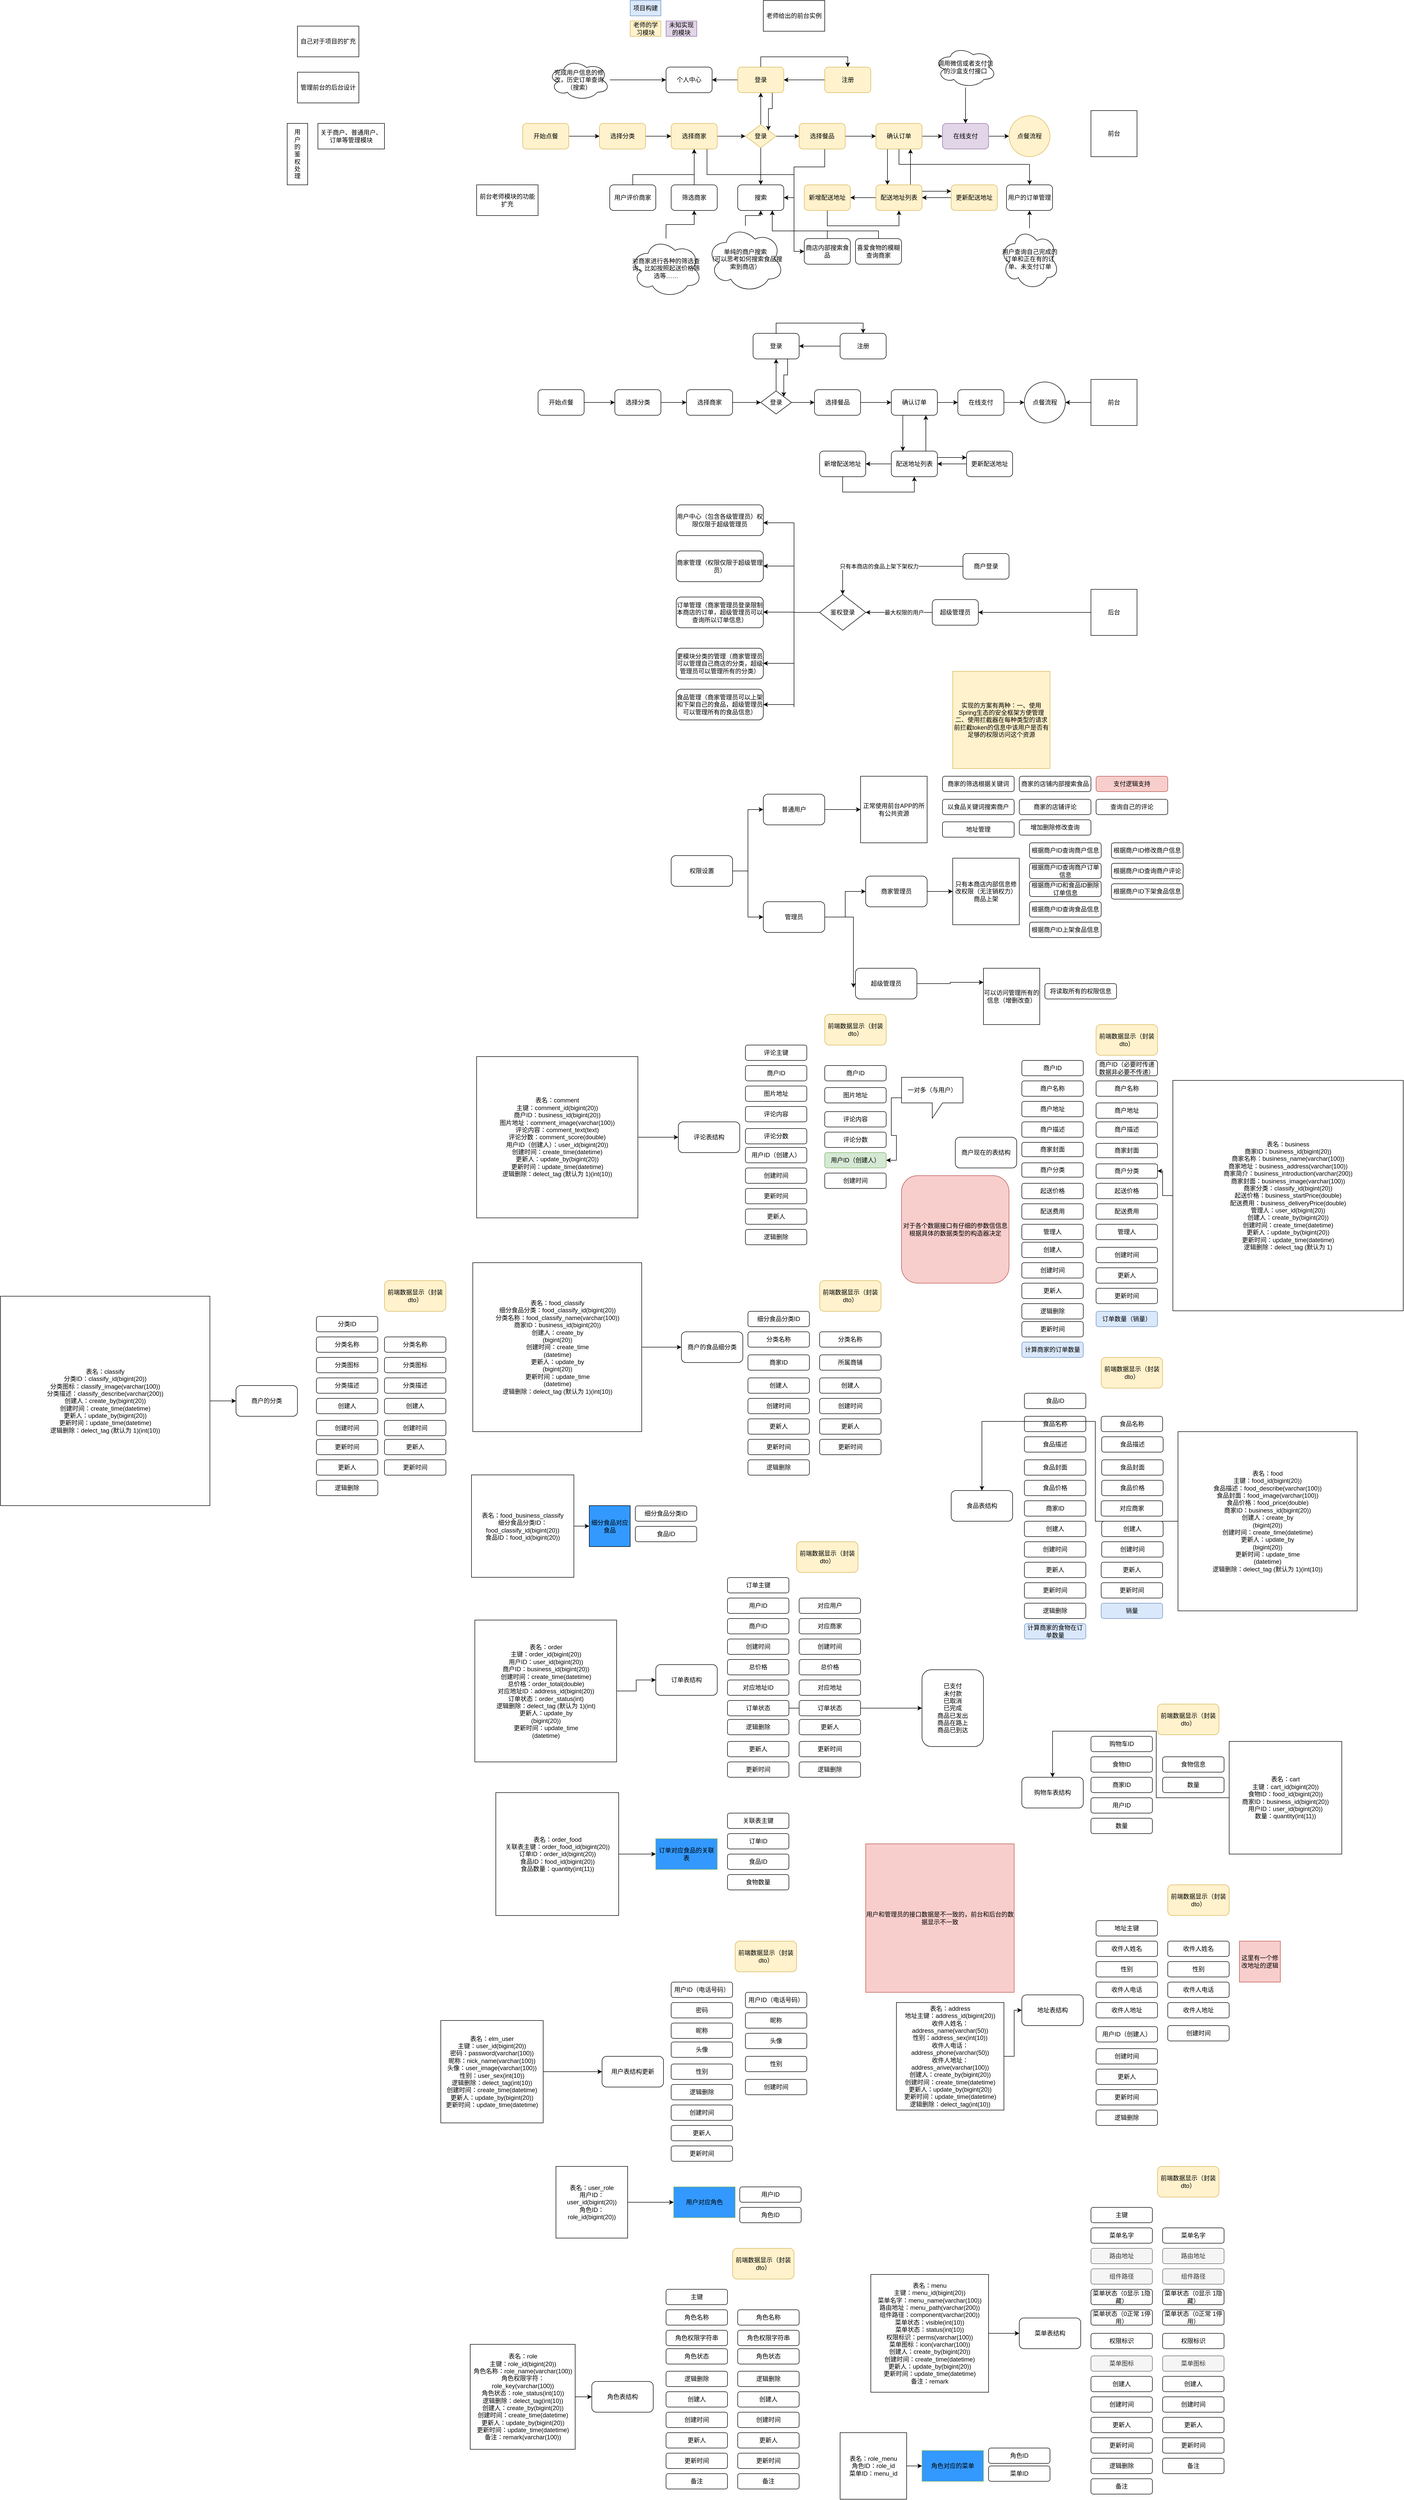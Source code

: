 <mxfile version="20.2.7" type="github">
  <diagram id="B1sLrFIomgYrrSebihtv" name="第 1 页">
    <mxGraphModel dx="2932" dy="539" grid="1" gridSize="10" guides="1" tooltips="1" connect="1" arrows="1" fold="1" page="1" pageScale="1" pageWidth="827" pageHeight="1169" math="0" shadow="0">
      <root>
        <mxCell id="0" />
        <mxCell id="1" parent="0" />
        <mxCell id="N0Gv9HjZhwGymhUHtvYP-1" value="项目构建" style="text;html=1;strokeColor=#6c8ebf;fillColor=#dae8fc;align=center;verticalAlign=middle;whiteSpace=wrap;rounded=0;" parent="1" vertex="1">
          <mxGeometry x="200" y="120" width="60" height="30" as="geometry" />
        </mxCell>
        <mxCell id="N0Gv9HjZhwGymhUHtvYP-3" value="老师给出的前台实例" style="rounded=0;whiteSpace=wrap;html=1;" parent="1" vertex="1">
          <mxGeometry x="460" y="120" width="120" height="60" as="geometry" />
        </mxCell>
        <mxCell id="N0Gv9HjZhwGymhUHtvYP-4" value="自己对于项目的扩充" style="rounded=0;whiteSpace=wrap;html=1;" parent="1" vertex="1">
          <mxGeometry x="-450" y="170" width="120" height="60" as="geometry" />
        </mxCell>
        <mxCell id="N0Gv9HjZhwGymhUHtvYP-5" value="用&lt;br&gt;户&lt;br&gt;的&lt;br&gt;鉴&lt;br&gt;权&lt;br&gt;处&lt;br&gt;理" style="rounded=0;whiteSpace=wrap;html=1;" parent="1" vertex="1">
          <mxGeometry x="-470" y="360" width="40" height="120" as="geometry" />
        </mxCell>
        <mxCell id="N0Gv9HjZhwGymhUHtvYP-6" value="管理前台的后台设计" style="rounded=0;whiteSpace=wrap;html=1;" parent="1" vertex="1">
          <mxGeometry x="-450" y="260" width="120" height="60" as="geometry" />
        </mxCell>
        <mxCell id="N0Gv9HjZhwGymhUHtvYP-8" value="关于商户、普通用户、订单等管理模块" style="rounded=0;whiteSpace=wrap;html=1;" parent="1" vertex="1">
          <mxGeometry x="-410" y="360" width="130" height="50" as="geometry" />
        </mxCell>
        <mxCell id="N0Gv9HjZhwGymhUHtvYP-9" value="前台老师模块的功能扩充" style="rounded=0;whiteSpace=wrap;html=1;" parent="1" vertex="1">
          <mxGeometry x="-100" y="480" width="120" height="60" as="geometry" />
        </mxCell>
        <mxCell id="N0Gv9HjZhwGymhUHtvYP-16" style="edgeStyle=orthogonalEdgeStyle;rounded=0;orthogonalLoop=1;jettySize=auto;html=1;exitX=0.5;exitY=0;exitDx=0;exitDy=0;entryX=0.5;entryY=0;entryDx=0;entryDy=0;" parent="1" source="N0Gv9HjZhwGymhUHtvYP-10" target="N0Gv9HjZhwGymhUHtvYP-14" edge="1">
          <mxGeometry relative="1" as="geometry" />
        </mxCell>
        <mxCell id="N0Gv9HjZhwGymhUHtvYP-20" style="edgeStyle=orthogonalEdgeStyle;rounded=0;orthogonalLoop=1;jettySize=auto;html=1;exitX=0.75;exitY=1;exitDx=0;exitDy=0;entryX=1;entryY=0;entryDx=0;entryDy=0;" parent="1" source="N0Gv9HjZhwGymhUHtvYP-10" target="N0Gv9HjZhwGymhUHtvYP-18" edge="1">
          <mxGeometry relative="1" as="geometry" />
        </mxCell>
        <mxCell id="N0Gv9HjZhwGymhUHtvYP-139" style="edgeStyle=orthogonalEdgeStyle;rounded=0;orthogonalLoop=1;jettySize=auto;html=1;entryX=1;entryY=0.5;entryDx=0;entryDy=0;" parent="1" source="N0Gv9HjZhwGymhUHtvYP-10" target="N0Gv9HjZhwGymhUHtvYP-138" edge="1">
          <mxGeometry relative="1" as="geometry" />
        </mxCell>
        <mxCell id="N0Gv9HjZhwGymhUHtvYP-10" value="登录" style="rounded=1;whiteSpace=wrap;html=1;fillColor=#fff2cc;strokeColor=#d6b656;" parent="1" vertex="1">
          <mxGeometry x="410" y="250" width="90" height="50" as="geometry" />
        </mxCell>
        <mxCell id="N0Gv9HjZhwGymhUHtvYP-24" style="edgeStyle=orthogonalEdgeStyle;rounded=0;orthogonalLoop=1;jettySize=auto;html=1;exitX=1;exitY=0.5;exitDx=0;exitDy=0;" parent="1" source="N0Gv9HjZhwGymhUHtvYP-13" target="N0Gv9HjZhwGymhUHtvYP-23" edge="1">
          <mxGeometry relative="1" as="geometry" />
        </mxCell>
        <mxCell id="N0Gv9HjZhwGymhUHtvYP-135" style="edgeStyle=orthogonalEdgeStyle;rounded=0;orthogonalLoop=1;jettySize=auto;html=1;entryX=1;entryY=0.5;entryDx=0;entryDy=0;" parent="1" source="N0Gv9HjZhwGymhUHtvYP-13" target="N0Gv9HjZhwGymhUHtvYP-119" edge="1">
          <mxGeometry relative="1" as="geometry">
            <Array as="points">
              <mxPoint x="580" y="445" />
              <mxPoint x="520" y="445" />
              <mxPoint x="520" y="505" />
            </Array>
          </mxGeometry>
        </mxCell>
        <mxCell id="N0Gv9HjZhwGymhUHtvYP-13" value="选择餐品" style="rounded=1;whiteSpace=wrap;html=1;fillColor=#fff2cc;strokeColor=#d6b656;" parent="1" vertex="1">
          <mxGeometry x="530" y="360" width="90" height="50" as="geometry" />
        </mxCell>
        <mxCell id="N0Gv9HjZhwGymhUHtvYP-15" style="edgeStyle=orthogonalEdgeStyle;rounded=0;orthogonalLoop=1;jettySize=auto;html=1;entryX=1;entryY=0.5;entryDx=0;entryDy=0;" parent="1" source="N0Gv9HjZhwGymhUHtvYP-14" target="N0Gv9HjZhwGymhUHtvYP-10" edge="1">
          <mxGeometry relative="1" as="geometry" />
        </mxCell>
        <mxCell id="N0Gv9HjZhwGymhUHtvYP-14" value="注册" style="rounded=1;whiteSpace=wrap;html=1;fillColor=#fff2cc;strokeColor=#d6b656;" parent="1" vertex="1">
          <mxGeometry x="580" y="250" width="90" height="50" as="geometry" />
        </mxCell>
        <mxCell id="N0Gv9HjZhwGymhUHtvYP-21" style="edgeStyle=orthogonalEdgeStyle;rounded=0;orthogonalLoop=1;jettySize=auto;html=1;exitX=0.5;exitY=0;exitDx=0;exitDy=0;entryX=0.5;entryY=1;entryDx=0;entryDy=0;" parent="1" source="N0Gv9HjZhwGymhUHtvYP-18" target="N0Gv9HjZhwGymhUHtvYP-10" edge="1">
          <mxGeometry relative="1" as="geometry" />
        </mxCell>
        <mxCell id="N0Gv9HjZhwGymhUHtvYP-22" style="edgeStyle=orthogonalEdgeStyle;rounded=0;orthogonalLoop=1;jettySize=auto;html=1;exitX=1;exitY=0.5;exitDx=0;exitDy=0;entryX=0;entryY=0.5;entryDx=0;entryDy=0;" parent="1" source="N0Gv9HjZhwGymhUHtvYP-18" target="N0Gv9HjZhwGymhUHtvYP-13" edge="1">
          <mxGeometry relative="1" as="geometry" />
        </mxCell>
        <mxCell id="N0Gv9HjZhwGymhUHtvYP-201" style="edgeStyle=orthogonalEdgeStyle;rounded=0;orthogonalLoop=1;jettySize=auto;html=1;entryX=0.5;entryY=0;entryDx=0;entryDy=0;" parent="1" source="N0Gv9HjZhwGymhUHtvYP-18" target="N0Gv9HjZhwGymhUHtvYP-119" edge="1">
          <mxGeometry relative="1" as="geometry" />
        </mxCell>
        <mxCell id="N0Gv9HjZhwGymhUHtvYP-18" value="登录" style="rhombus;whiteSpace=wrap;html=1;fillColor=#fff2cc;strokeColor=#d6b656;" parent="1" vertex="1">
          <mxGeometry x="425" y="362.5" width="60" height="45" as="geometry" />
        </mxCell>
        <mxCell id="N0Gv9HjZhwGymhUHtvYP-27" style="edgeStyle=orthogonalEdgeStyle;rounded=0;orthogonalLoop=1;jettySize=auto;html=1;exitX=1;exitY=0.5;exitDx=0;exitDy=0;entryX=0;entryY=0.5;entryDx=0;entryDy=0;" parent="1" source="N0Gv9HjZhwGymhUHtvYP-23" target="N0Gv9HjZhwGymhUHtvYP-25" edge="1">
          <mxGeometry relative="1" as="geometry" />
        </mxCell>
        <mxCell id="N0Gv9HjZhwGymhUHtvYP-30" style="edgeStyle=orthogonalEdgeStyle;rounded=0;orthogonalLoop=1;jettySize=auto;html=1;exitX=0.25;exitY=1;exitDx=0;exitDy=0;entryX=0.25;entryY=0;entryDx=0;entryDy=0;" parent="1" source="N0Gv9HjZhwGymhUHtvYP-23" target="N0Gv9HjZhwGymhUHtvYP-29" edge="1">
          <mxGeometry relative="1" as="geometry" />
        </mxCell>
        <mxCell id="N0Gv9HjZhwGymhUHtvYP-132" style="edgeStyle=orthogonalEdgeStyle;rounded=0;orthogonalLoop=1;jettySize=auto;html=1;entryX=0.5;entryY=0;entryDx=0;entryDy=0;" parent="1" source="N0Gv9HjZhwGymhUHtvYP-23" target="N0Gv9HjZhwGymhUHtvYP-130" edge="1">
          <mxGeometry relative="1" as="geometry">
            <Array as="points">
              <mxPoint x="725" y="440" />
              <mxPoint x="980" y="440" />
              <mxPoint x="980" y="480" />
            </Array>
          </mxGeometry>
        </mxCell>
        <mxCell id="N0Gv9HjZhwGymhUHtvYP-23" value="确认订单" style="rounded=1;whiteSpace=wrap;html=1;fillColor=#fff2cc;strokeColor=#d6b656;" parent="1" vertex="1">
          <mxGeometry x="680" y="360" width="90" height="50" as="geometry" />
        </mxCell>
        <mxCell id="N0Gv9HjZhwGymhUHtvYP-28" style="edgeStyle=orthogonalEdgeStyle;rounded=0;orthogonalLoop=1;jettySize=auto;html=1;exitX=1;exitY=0.5;exitDx=0;exitDy=0;entryX=0;entryY=0.5;entryDx=0;entryDy=0;" parent="1" source="N0Gv9HjZhwGymhUHtvYP-25" target="N0Gv9HjZhwGymhUHtvYP-26" edge="1">
          <mxGeometry relative="1" as="geometry" />
        </mxCell>
        <mxCell id="N0Gv9HjZhwGymhUHtvYP-25" value="在线支付" style="rounded=1;whiteSpace=wrap;html=1;fillColor=#e1d5e7;strokeColor=#9673a6;" parent="1" vertex="1">
          <mxGeometry x="810" y="360" width="90" height="50" as="geometry" />
        </mxCell>
        <mxCell id="N0Gv9HjZhwGymhUHtvYP-26" value="点餐流程" style="ellipse;whiteSpace=wrap;html=1;aspect=fixed;fillColor=#fff2cc;strokeColor=#d6b656;" parent="1" vertex="1">
          <mxGeometry x="940" y="345" width="80" height="80" as="geometry" />
        </mxCell>
        <mxCell id="N0Gv9HjZhwGymhUHtvYP-31" style="edgeStyle=orthogonalEdgeStyle;rounded=0;orthogonalLoop=1;jettySize=auto;html=1;exitX=0.75;exitY=0;exitDx=0;exitDy=0;entryX=0.75;entryY=1;entryDx=0;entryDy=0;" parent="1" source="N0Gv9HjZhwGymhUHtvYP-29" target="N0Gv9HjZhwGymhUHtvYP-23" edge="1">
          <mxGeometry relative="1" as="geometry" />
        </mxCell>
        <mxCell id="N0Gv9HjZhwGymhUHtvYP-34" style="edgeStyle=orthogonalEdgeStyle;rounded=0;orthogonalLoop=1;jettySize=auto;html=1;" parent="1" source="N0Gv9HjZhwGymhUHtvYP-29" target="N0Gv9HjZhwGymhUHtvYP-32" edge="1">
          <mxGeometry relative="1" as="geometry" />
        </mxCell>
        <mxCell id="N0Gv9HjZhwGymhUHtvYP-36" style="edgeStyle=orthogonalEdgeStyle;rounded=0;orthogonalLoop=1;jettySize=auto;html=1;exitX=1;exitY=0.25;exitDx=0;exitDy=0;entryX=0;entryY=0.25;entryDx=0;entryDy=0;" parent="1" source="N0Gv9HjZhwGymhUHtvYP-29" target="N0Gv9HjZhwGymhUHtvYP-33" edge="1">
          <mxGeometry relative="1" as="geometry" />
        </mxCell>
        <mxCell id="N0Gv9HjZhwGymhUHtvYP-29" value="配送地址列表" style="rounded=1;whiteSpace=wrap;html=1;fillColor=#fff2cc;strokeColor=#d6b656;" parent="1" vertex="1">
          <mxGeometry x="680" y="480" width="90" height="50" as="geometry" />
        </mxCell>
        <mxCell id="N0Gv9HjZhwGymhUHtvYP-37" style="edgeStyle=orthogonalEdgeStyle;rounded=0;orthogonalLoop=1;jettySize=auto;html=1;entryX=0.5;entryY=1;entryDx=0;entryDy=0;" parent="1" source="N0Gv9HjZhwGymhUHtvYP-32" target="N0Gv9HjZhwGymhUHtvYP-29" edge="1">
          <mxGeometry relative="1" as="geometry">
            <Array as="points">
              <mxPoint x="585" y="560" />
              <mxPoint x="725" y="560" />
            </Array>
          </mxGeometry>
        </mxCell>
        <mxCell id="N0Gv9HjZhwGymhUHtvYP-32" value="新增配送地址" style="rounded=1;whiteSpace=wrap;html=1;fillColor=#fff2cc;strokeColor=#d6b656;" parent="1" vertex="1">
          <mxGeometry x="540" y="480" width="90" height="50" as="geometry" />
        </mxCell>
        <mxCell id="N0Gv9HjZhwGymhUHtvYP-35" style="edgeStyle=orthogonalEdgeStyle;rounded=0;orthogonalLoop=1;jettySize=auto;html=1;entryX=1;entryY=0.5;entryDx=0;entryDy=0;" parent="1" source="N0Gv9HjZhwGymhUHtvYP-33" target="N0Gv9HjZhwGymhUHtvYP-29" edge="1">
          <mxGeometry relative="1" as="geometry" />
        </mxCell>
        <mxCell id="N0Gv9HjZhwGymhUHtvYP-33" value="更新配送地址" style="rounded=1;whiteSpace=wrap;html=1;fillColor=#fff2cc;strokeColor=#d6b656;" parent="1" vertex="1">
          <mxGeometry x="827" y="480" width="90" height="50" as="geometry" />
        </mxCell>
        <mxCell id="N0Gv9HjZhwGymhUHtvYP-44" style="edgeStyle=orthogonalEdgeStyle;rounded=0;orthogonalLoop=1;jettySize=auto;html=1;exitX=1;exitY=0.5;exitDx=0;exitDy=0;entryX=0;entryY=0.5;entryDx=0;entryDy=0;" parent="1" source="N0Gv9HjZhwGymhUHtvYP-38" target="N0Gv9HjZhwGymhUHtvYP-18" edge="1">
          <mxGeometry relative="1" as="geometry" />
        </mxCell>
        <mxCell id="N0Gv9HjZhwGymhUHtvYP-202" style="edgeStyle=orthogonalEdgeStyle;rounded=0;orthogonalLoop=1;jettySize=auto;html=1;entryX=0;entryY=0.5;entryDx=0;entryDy=0;" parent="1" source="N0Gv9HjZhwGymhUHtvYP-38" target="N0Gv9HjZhwGymhUHtvYP-136" edge="1">
          <mxGeometry relative="1" as="geometry">
            <Array as="points">
              <mxPoint x="350" y="460" />
              <mxPoint x="520" y="460" />
              <mxPoint x="520" y="610" />
            </Array>
          </mxGeometry>
        </mxCell>
        <mxCell id="N0Gv9HjZhwGymhUHtvYP-38" value="选择商家" style="rounded=1;whiteSpace=wrap;html=1;fillColor=#fff2cc;strokeColor=#d6b656;" parent="1" vertex="1">
          <mxGeometry x="280" y="360" width="90" height="50" as="geometry" />
        </mxCell>
        <mxCell id="N0Gv9HjZhwGymhUHtvYP-43" style="edgeStyle=orthogonalEdgeStyle;rounded=0;orthogonalLoop=1;jettySize=auto;html=1;entryX=0;entryY=0.5;entryDx=0;entryDy=0;" parent="1" source="N0Gv9HjZhwGymhUHtvYP-39" target="N0Gv9HjZhwGymhUHtvYP-38" edge="1">
          <mxGeometry relative="1" as="geometry" />
        </mxCell>
        <mxCell id="N0Gv9HjZhwGymhUHtvYP-39" value="选择分类" style="rounded=1;whiteSpace=wrap;html=1;fillColor=#fff2cc;strokeColor=#d6b656;" parent="1" vertex="1">
          <mxGeometry x="140" y="360" width="90" height="50" as="geometry" />
        </mxCell>
        <mxCell id="N0Gv9HjZhwGymhUHtvYP-42" style="edgeStyle=orthogonalEdgeStyle;rounded=0;orthogonalLoop=1;jettySize=auto;html=1;entryX=0;entryY=0.5;entryDx=0;entryDy=0;" parent="1" source="N0Gv9HjZhwGymhUHtvYP-40" target="N0Gv9HjZhwGymhUHtvYP-39" edge="1">
          <mxGeometry relative="1" as="geometry" />
        </mxCell>
        <mxCell id="N0Gv9HjZhwGymhUHtvYP-40" value="开始点餐" style="rounded=1;whiteSpace=wrap;html=1;fillColor=#fff2cc;strokeColor=#d6b656;" parent="1" vertex="1">
          <mxGeometry x="-10" y="360" width="90" height="50" as="geometry" />
        </mxCell>
        <mxCell id="N0Gv9HjZhwGymhUHtvYP-75" value="" style="group" parent="1" vertex="1" connectable="0">
          <mxGeometry x="20" y="770" width="1030" height="310" as="geometry" />
        </mxCell>
        <mxCell id="N0Gv9HjZhwGymhUHtvYP-47" value="登录" style="rounded=1;whiteSpace=wrap;html=1;" parent="N0Gv9HjZhwGymhUHtvYP-75" vertex="1">
          <mxGeometry x="420" width="90" height="50" as="geometry" />
        </mxCell>
        <mxCell id="N0Gv9HjZhwGymhUHtvYP-49" value="选择餐品" style="rounded=1;whiteSpace=wrap;html=1;" parent="N0Gv9HjZhwGymhUHtvYP-75" vertex="1">
          <mxGeometry x="540" y="110" width="90" height="50" as="geometry" />
        </mxCell>
        <mxCell id="N0Gv9HjZhwGymhUHtvYP-50" style="edgeStyle=orthogonalEdgeStyle;rounded=0;orthogonalLoop=1;jettySize=auto;html=1;entryX=1;entryY=0.5;entryDx=0;entryDy=0;" parent="N0Gv9HjZhwGymhUHtvYP-75" source="N0Gv9HjZhwGymhUHtvYP-51" target="N0Gv9HjZhwGymhUHtvYP-47" edge="1">
          <mxGeometry relative="1" as="geometry" />
        </mxCell>
        <mxCell id="N0Gv9HjZhwGymhUHtvYP-51" value="注册" style="rounded=1;whiteSpace=wrap;html=1;" parent="N0Gv9HjZhwGymhUHtvYP-75" vertex="1">
          <mxGeometry x="590" width="90" height="50" as="geometry" />
        </mxCell>
        <mxCell id="N0Gv9HjZhwGymhUHtvYP-45" style="edgeStyle=orthogonalEdgeStyle;rounded=0;orthogonalLoop=1;jettySize=auto;html=1;exitX=0.5;exitY=0;exitDx=0;exitDy=0;entryX=0.5;entryY=0;entryDx=0;entryDy=0;" parent="N0Gv9HjZhwGymhUHtvYP-75" source="N0Gv9HjZhwGymhUHtvYP-47" target="N0Gv9HjZhwGymhUHtvYP-51" edge="1">
          <mxGeometry relative="1" as="geometry" />
        </mxCell>
        <mxCell id="N0Gv9HjZhwGymhUHtvYP-52" style="edgeStyle=orthogonalEdgeStyle;rounded=0;orthogonalLoop=1;jettySize=auto;html=1;exitX=0.5;exitY=0;exitDx=0;exitDy=0;entryX=0.5;entryY=1;entryDx=0;entryDy=0;" parent="N0Gv9HjZhwGymhUHtvYP-75" source="N0Gv9HjZhwGymhUHtvYP-54" target="N0Gv9HjZhwGymhUHtvYP-47" edge="1">
          <mxGeometry relative="1" as="geometry" />
        </mxCell>
        <mxCell id="N0Gv9HjZhwGymhUHtvYP-53" style="edgeStyle=orthogonalEdgeStyle;rounded=0;orthogonalLoop=1;jettySize=auto;html=1;exitX=1;exitY=0.5;exitDx=0;exitDy=0;entryX=0;entryY=0.5;entryDx=0;entryDy=0;" parent="N0Gv9HjZhwGymhUHtvYP-75" source="N0Gv9HjZhwGymhUHtvYP-54" target="N0Gv9HjZhwGymhUHtvYP-49" edge="1">
          <mxGeometry relative="1" as="geometry" />
        </mxCell>
        <mxCell id="N0Gv9HjZhwGymhUHtvYP-54" value="登录" style="rhombus;whiteSpace=wrap;html=1;" parent="N0Gv9HjZhwGymhUHtvYP-75" vertex="1">
          <mxGeometry x="435" y="112.5" width="60" height="45" as="geometry" />
        </mxCell>
        <mxCell id="N0Gv9HjZhwGymhUHtvYP-46" style="edgeStyle=orthogonalEdgeStyle;rounded=0;orthogonalLoop=1;jettySize=auto;html=1;exitX=0.75;exitY=1;exitDx=0;exitDy=0;entryX=1;entryY=0;entryDx=0;entryDy=0;" parent="N0Gv9HjZhwGymhUHtvYP-75" source="N0Gv9HjZhwGymhUHtvYP-47" target="N0Gv9HjZhwGymhUHtvYP-54" edge="1">
          <mxGeometry relative="1" as="geometry" />
        </mxCell>
        <mxCell id="N0Gv9HjZhwGymhUHtvYP-57" value="确认订单" style="rounded=1;whiteSpace=wrap;html=1;" parent="N0Gv9HjZhwGymhUHtvYP-75" vertex="1">
          <mxGeometry x="690" y="110" width="90" height="50" as="geometry" />
        </mxCell>
        <mxCell id="N0Gv9HjZhwGymhUHtvYP-48" style="edgeStyle=orthogonalEdgeStyle;rounded=0;orthogonalLoop=1;jettySize=auto;html=1;exitX=1;exitY=0.5;exitDx=0;exitDy=0;" parent="N0Gv9HjZhwGymhUHtvYP-75" source="N0Gv9HjZhwGymhUHtvYP-49" target="N0Gv9HjZhwGymhUHtvYP-57" edge="1">
          <mxGeometry relative="1" as="geometry" />
        </mxCell>
        <mxCell id="N0Gv9HjZhwGymhUHtvYP-59" value="在线支付" style="rounded=1;whiteSpace=wrap;html=1;" parent="N0Gv9HjZhwGymhUHtvYP-75" vertex="1">
          <mxGeometry x="820" y="110" width="90" height="50" as="geometry" />
        </mxCell>
        <mxCell id="N0Gv9HjZhwGymhUHtvYP-55" style="edgeStyle=orthogonalEdgeStyle;rounded=0;orthogonalLoop=1;jettySize=auto;html=1;exitX=1;exitY=0.5;exitDx=0;exitDy=0;entryX=0;entryY=0.5;entryDx=0;entryDy=0;" parent="N0Gv9HjZhwGymhUHtvYP-75" source="N0Gv9HjZhwGymhUHtvYP-57" target="N0Gv9HjZhwGymhUHtvYP-59" edge="1">
          <mxGeometry relative="1" as="geometry" />
        </mxCell>
        <mxCell id="N0Gv9HjZhwGymhUHtvYP-60" value="点餐流程" style="ellipse;whiteSpace=wrap;html=1;aspect=fixed;" parent="N0Gv9HjZhwGymhUHtvYP-75" vertex="1">
          <mxGeometry x="950" y="95" width="80" height="80" as="geometry" />
        </mxCell>
        <mxCell id="N0Gv9HjZhwGymhUHtvYP-58" style="edgeStyle=orthogonalEdgeStyle;rounded=0;orthogonalLoop=1;jettySize=auto;html=1;exitX=1;exitY=0.5;exitDx=0;exitDy=0;entryX=0;entryY=0.5;entryDx=0;entryDy=0;" parent="N0Gv9HjZhwGymhUHtvYP-75" source="N0Gv9HjZhwGymhUHtvYP-59" target="N0Gv9HjZhwGymhUHtvYP-60" edge="1">
          <mxGeometry relative="1" as="geometry" />
        </mxCell>
        <mxCell id="N0Gv9HjZhwGymhUHtvYP-61" style="edgeStyle=orthogonalEdgeStyle;rounded=0;orthogonalLoop=1;jettySize=auto;html=1;exitX=0.75;exitY=0;exitDx=0;exitDy=0;entryX=0.75;entryY=1;entryDx=0;entryDy=0;" parent="N0Gv9HjZhwGymhUHtvYP-75" source="N0Gv9HjZhwGymhUHtvYP-64" target="N0Gv9HjZhwGymhUHtvYP-57" edge="1">
          <mxGeometry relative="1" as="geometry" />
        </mxCell>
        <mxCell id="N0Gv9HjZhwGymhUHtvYP-64" value="配送地址列表" style="rounded=1;whiteSpace=wrap;html=1;" parent="N0Gv9HjZhwGymhUHtvYP-75" vertex="1">
          <mxGeometry x="690" y="230" width="90" height="50" as="geometry" />
        </mxCell>
        <mxCell id="N0Gv9HjZhwGymhUHtvYP-56" style="edgeStyle=orthogonalEdgeStyle;rounded=0;orthogonalLoop=1;jettySize=auto;html=1;exitX=0.25;exitY=1;exitDx=0;exitDy=0;entryX=0.25;entryY=0;entryDx=0;entryDy=0;" parent="N0Gv9HjZhwGymhUHtvYP-75" source="N0Gv9HjZhwGymhUHtvYP-57" target="N0Gv9HjZhwGymhUHtvYP-64" edge="1">
          <mxGeometry relative="1" as="geometry" />
        </mxCell>
        <mxCell id="N0Gv9HjZhwGymhUHtvYP-65" style="edgeStyle=orthogonalEdgeStyle;rounded=0;orthogonalLoop=1;jettySize=auto;html=1;entryX=0.5;entryY=1;entryDx=0;entryDy=0;" parent="N0Gv9HjZhwGymhUHtvYP-75" source="N0Gv9HjZhwGymhUHtvYP-66" target="N0Gv9HjZhwGymhUHtvYP-64" edge="1">
          <mxGeometry relative="1" as="geometry">
            <Array as="points">
              <mxPoint x="595" y="310" />
              <mxPoint x="735" y="310" />
            </Array>
          </mxGeometry>
        </mxCell>
        <mxCell id="N0Gv9HjZhwGymhUHtvYP-66" value="新增配送地址" style="rounded=1;whiteSpace=wrap;html=1;" parent="N0Gv9HjZhwGymhUHtvYP-75" vertex="1">
          <mxGeometry x="550" y="230" width="90" height="50" as="geometry" />
        </mxCell>
        <mxCell id="N0Gv9HjZhwGymhUHtvYP-62" style="edgeStyle=orthogonalEdgeStyle;rounded=0;orthogonalLoop=1;jettySize=auto;html=1;" parent="N0Gv9HjZhwGymhUHtvYP-75" source="N0Gv9HjZhwGymhUHtvYP-64" target="N0Gv9HjZhwGymhUHtvYP-66" edge="1">
          <mxGeometry relative="1" as="geometry" />
        </mxCell>
        <mxCell id="N0Gv9HjZhwGymhUHtvYP-67" style="edgeStyle=orthogonalEdgeStyle;rounded=0;orthogonalLoop=1;jettySize=auto;html=1;entryX=1;entryY=0.5;entryDx=0;entryDy=0;" parent="N0Gv9HjZhwGymhUHtvYP-75" source="N0Gv9HjZhwGymhUHtvYP-68" target="N0Gv9HjZhwGymhUHtvYP-64" edge="1">
          <mxGeometry relative="1" as="geometry" />
        </mxCell>
        <mxCell id="N0Gv9HjZhwGymhUHtvYP-68" value="更新配送地址" style="rounded=1;whiteSpace=wrap;html=1;" parent="N0Gv9HjZhwGymhUHtvYP-75" vertex="1">
          <mxGeometry x="837" y="230" width="90" height="50" as="geometry" />
        </mxCell>
        <mxCell id="N0Gv9HjZhwGymhUHtvYP-63" style="edgeStyle=orthogonalEdgeStyle;rounded=0;orthogonalLoop=1;jettySize=auto;html=1;exitX=1;exitY=0.25;exitDx=0;exitDy=0;entryX=0;entryY=0.25;entryDx=0;entryDy=0;" parent="N0Gv9HjZhwGymhUHtvYP-75" source="N0Gv9HjZhwGymhUHtvYP-64" target="N0Gv9HjZhwGymhUHtvYP-68" edge="1">
          <mxGeometry relative="1" as="geometry" />
        </mxCell>
        <mxCell id="N0Gv9HjZhwGymhUHtvYP-69" style="edgeStyle=orthogonalEdgeStyle;rounded=0;orthogonalLoop=1;jettySize=auto;html=1;exitX=1;exitY=0.5;exitDx=0;exitDy=0;entryX=0;entryY=0.5;entryDx=0;entryDy=0;" parent="N0Gv9HjZhwGymhUHtvYP-75" source="N0Gv9HjZhwGymhUHtvYP-70" target="N0Gv9HjZhwGymhUHtvYP-54" edge="1">
          <mxGeometry relative="1" as="geometry" />
        </mxCell>
        <mxCell id="N0Gv9HjZhwGymhUHtvYP-70" value="选择商家" style="rounded=1;whiteSpace=wrap;html=1;" parent="N0Gv9HjZhwGymhUHtvYP-75" vertex="1">
          <mxGeometry x="290" y="110" width="90" height="50" as="geometry" />
        </mxCell>
        <mxCell id="N0Gv9HjZhwGymhUHtvYP-71" style="edgeStyle=orthogonalEdgeStyle;rounded=0;orthogonalLoop=1;jettySize=auto;html=1;entryX=0;entryY=0.5;entryDx=0;entryDy=0;" parent="N0Gv9HjZhwGymhUHtvYP-75" source="N0Gv9HjZhwGymhUHtvYP-72" target="N0Gv9HjZhwGymhUHtvYP-70" edge="1">
          <mxGeometry relative="1" as="geometry" />
        </mxCell>
        <mxCell id="N0Gv9HjZhwGymhUHtvYP-72" value="选择分类" style="rounded=1;whiteSpace=wrap;html=1;" parent="N0Gv9HjZhwGymhUHtvYP-75" vertex="1">
          <mxGeometry x="150" y="110" width="90" height="50" as="geometry" />
        </mxCell>
        <mxCell id="N0Gv9HjZhwGymhUHtvYP-73" style="edgeStyle=orthogonalEdgeStyle;rounded=0;orthogonalLoop=1;jettySize=auto;html=1;entryX=0;entryY=0.5;entryDx=0;entryDy=0;" parent="N0Gv9HjZhwGymhUHtvYP-75" source="N0Gv9HjZhwGymhUHtvYP-74" target="N0Gv9HjZhwGymhUHtvYP-72" edge="1">
          <mxGeometry relative="1" as="geometry" />
        </mxCell>
        <mxCell id="N0Gv9HjZhwGymhUHtvYP-74" value="开始点餐" style="rounded=1;whiteSpace=wrap;html=1;" parent="N0Gv9HjZhwGymhUHtvYP-75" vertex="1">
          <mxGeometry y="110" width="90" height="50" as="geometry" />
        </mxCell>
        <mxCell id="N0Gv9HjZhwGymhUHtvYP-123" style="edgeStyle=orthogonalEdgeStyle;rounded=0;orthogonalLoop=1;jettySize=auto;html=1;entryX=1;entryY=0.5;entryDx=0;entryDy=0;" parent="1" source="N0Gv9HjZhwGymhUHtvYP-78" target="N0Gv9HjZhwGymhUHtvYP-60" edge="1">
          <mxGeometry relative="1" as="geometry" />
        </mxCell>
        <mxCell id="N0Gv9HjZhwGymhUHtvYP-78" value="前台" style="whiteSpace=wrap;html=1;aspect=fixed;" parent="1" vertex="1">
          <mxGeometry x="1100" y="860" width="90" height="90" as="geometry" />
        </mxCell>
        <mxCell id="N0Gv9HjZhwGymhUHtvYP-114" style="edgeStyle=orthogonalEdgeStyle;rounded=0;orthogonalLoop=1;jettySize=auto;html=1;entryX=1;entryY=0.5;entryDx=0;entryDy=0;" parent="1" source="N0Gv9HjZhwGymhUHtvYP-80" target="N0Gv9HjZhwGymhUHtvYP-113" edge="1">
          <mxGeometry relative="1" as="geometry" />
        </mxCell>
        <mxCell id="N0Gv9HjZhwGymhUHtvYP-80" value="后台" style="whiteSpace=wrap;html=1;aspect=fixed;" parent="1" vertex="1">
          <mxGeometry x="1100" y="1270" width="90" height="90" as="geometry" />
        </mxCell>
        <mxCell id="N0Gv9HjZhwGymhUHtvYP-81" value="鉴权登录" style="rhombus;whiteSpace=wrap;html=1;" parent="1" vertex="1">
          <mxGeometry x="570" y="1280" width="90" height="70" as="geometry" />
        </mxCell>
        <mxCell id="N0Gv9HjZhwGymhUHtvYP-115" style="edgeStyle=orthogonalEdgeStyle;rounded=0;orthogonalLoop=1;jettySize=auto;html=1;entryX=1;entryY=0.5;entryDx=0;entryDy=0;" parent="1" source="N0Gv9HjZhwGymhUHtvYP-113" target="N0Gv9HjZhwGymhUHtvYP-81" edge="1">
          <mxGeometry relative="1" as="geometry" />
        </mxCell>
        <mxCell id="N0Gv9HjZhwGymhUHtvYP-143" value="最大权限的用户" style="edgeLabel;html=1;align=center;verticalAlign=middle;resizable=0;points=[];" parent="N0Gv9HjZhwGymhUHtvYP-115" vertex="1" connectable="0">
          <mxGeometry x="-0.157" relative="1" as="geometry">
            <mxPoint as="offset" />
          </mxGeometry>
        </mxCell>
        <mxCell id="N0Gv9HjZhwGymhUHtvYP-113" value="超级管理员" style="rounded=1;whiteSpace=wrap;html=1;" parent="1" vertex="1">
          <mxGeometry x="790" y="1290" width="90" height="50" as="geometry" />
        </mxCell>
        <mxCell id="N0Gv9HjZhwGymhUHtvYP-117" style="edgeStyle=orthogonalEdgeStyle;rounded=0;orthogonalLoop=1;jettySize=auto;html=1;" parent="1" source="N0Gv9HjZhwGymhUHtvYP-116" target="N0Gv9HjZhwGymhUHtvYP-81" edge="1">
          <mxGeometry relative="1" as="geometry" />
        </mxCell>
        <mxCell id="N0Gv9HjZhwGymhUHtvYP-118" value="只有本商店的食品上架下架权力" style="edgeLabel;html=1;align=center;verticalAlign=middle;resizable=0;points=[];" parent="N0Gv9HjZhwGymhUHtvYP-117" vertex="1" connectable="0">
          <mxGeometry x="0.133" relative="1" as="geometry">
            <mxPoint as="offset" />
          </mxGeometry>
        </mxCell>
        <mxCell id="N0Gv9HjZhwGymhUHtvYP-116" value="商户登录" style="rounded=1;whiteSpace=wrap;html=1;" parent="1" vertex="1">
          <mxGeometry x="850" y="1200" width="90" height="50" as="geometry" />
        </mxCell>
        <mxCell id="N0Gv9HjZhwGymhUHtvYP-119" value="搜索" style="rounded=1;whiteSpace=wrap;html=1;" parent="1" vertex="1">
          <mxGeometry x="410" y="480" width="90" height="50" as="geometry" />
        </mxCell>
        <mxCell id="N0Gv9HjZhwGymhUHtvYP-122" style="edgeStyle=orthogonalEdgeStyle;rounded=0;orthogonalLoop=1;jettySize=auto;html=1;entryX=0.5;entryY=1;entryDx=0;entryDy=0;" parent="1" source="N0Gv9HjZhwGymhUHtvYP-121" target="N0Gv9HjZhwGymhUHtvYP-119" edge="1">
          <mxGeometry relative="1" as="geometry" />
        </mxCell>
        <mxCell id="N0Gv9HjZhwGymhUHtvYP-121" value="单纯的商户搜索&lt;br&gt;（可以思考如何搜索食品搜索到商店）" style="ellipse;shape=cloud;whiteSpace=wrap;html=1;" parent="1" vertex="1">
          <mxGeometry x="350" y="560" width="150" height="130" as="geometry" />
        </mxCell>
        <mxCell id="N0Gv9HjZhwGymhUHtvYP-125" style="edgeStyle=orthogonalEdgeStyle;rounded=0;orthogonalLoop=1;jettySize=auto;html=1;entryX=0.5;entryY=1;entryDx=0;entryDy=0;" parent="1" source="N0Gv9HjZhwGymhUHtvYP-124" target="N0Gv9HjZhwGymhUHtvYP-38" edge="1">
          <mxGeometry relative="1" as="geometry" />
        </mxCell>
        <mxCell id="N0Gv9HjZhwGymhUHtvYP-124" value="筛选商家" style="rounded=1;whiteSpace=wrap;html=1;" parent="1" vertex="1">
          <mxGeometry x="280" y="480" width="90" height="50" as="geometry" />
        </mxCell>
        <mxCell id="N0Gv9HjZhwGymhUHtvYP-127" style="edgeStyle=orthogonalEdgeStyle;rounded=0;orthogonalLoop=1;jettySize=auto;html=1;entryX=0.5;entryY=1;entryDx=0;entryDy=0;" parent="1" source="N0Gv9HjZhwGymhUHtvYP-126" target="N0Gv9HjZhwGymhUHtvYP-124" edge="1">
          <mxGeometry relative="1" as="geometry" />
        </mxCell>
        <mxCell id="N0Gv9HjZhwGymhUHtvYP-126" value="对商家进行各种的筛选查询，比如按照起送价格筛选等……" style="ellipse;shape=cloud;whiteSpace=wrap;html=1;" parent="1" vertex="1">
          <mxGeometry x="200" y="585" width="140" height="115" as="geometry" />
        </mxCell>
        <mxCell id="N0Gv9HjZhwGymhUHtvYP-129" style="edgeStyle=orthogonalEdgeStyle;rounded=0;orthogonalLoop=1;jettySize=auto;html=1;entryX=0.5;entryY=0;entryDx=0;entryDy=0;" parent="1" source="N0Gv9HjZhwGymhUHtvYP-128" target="N0Gv9HjZhwGymhUHtvYP-25" edge="1">
          <mxGeometry relative="1" as="geometry" />
        </mxCell>
        <mxCell id="N0Gv9HjZhwGymhUHtvYP-128" value="调用微信或者支付包的沙盒支付接口" style="ellipse;shape=cloud;whiteSpace=wrap;html=1;" parent="1" vertex="1">
          <mxGeometry x="795" y="210" width="120" height="80" as="geometry" />
        </mxCell>
        <mxCell id="N0Gv9HjZhwGymhUHtvYP-130" value="用户的订单管理" style="rounded=1;whiteSpace=wrap;html=1;" parent="1" vertex="1">
          <mxGeometry x="935" y="480" width="90" height="50" as="geometry" />
        </mxCell>
        <mxCell id="N0Gv9HjZhwGymhUHtvYP-134" style="edgeStyle=orthogonalEdgeStyle;rounded=0;orthogonalLoop=1;jettySize=auto;html=1;entryX=0.5;entryY=1;entryDx=0;entryDy=0;" parent="1" source="N0Gv9HjZhwGymhUHtvYP-133" target="N0Gv9HjZhwGymhUHtvYP-130" edge="1">
          <mxGeometry relative="1" as="geometry" />
        </mxCell>
        <mxCell id="N0Gv9HjZhwGymhUHtvYP-133" value="用户查询自己完成的订单和正在有的订单、未支付订单" style="ellipse;shape=cloud;whiteSpace=wrap;html=1;" parent="1" vertex="1">
          <mxGeometry x="922.5" y="565" width="115" height="120" as="geometry" />
        </mxCell>
        <mxCell id="N0Gv9HjZhwGymhUHtvYP-146" style="edgeStyle=orthogonalEdgeStyle;rounded=0;orthogonalLoop=1;jettySize=auto;html=1;entryX=0.75;entryY=1;entryDx=0;entryDy=0;" parent="1" source="N0Gv9HjZhwGymhUHtvYP-136" target="N0Gv9HjZhwGymhUHtvYP-119" edge="1">
          <mxGeometry relative="1" as="geometry">
            <Array as="points">
              <mxPoint x="585" y="570" />
              <mxPoint x="478" y="570" />
            </Array>
          </mxGeometry>
        </mxCell>
        <mxCell id="N0Gv9HjZhwGymhUHtvYP-136" value="商店内部搜索食品" style="rounded=1;whiteSpace=wrap;html=1;" parent="1" vertex="1">
          <mxGeometry x="540" y="585" width="90" height="50" as="geometry" />
        </mxCell>
        <mxCell id="N0Gv9HjZhwGymhUHtvYP-138" value="个人中心" style="rounded=1;whiteSpace=wrap;html=1;" parent="1" vertex="1">
          <mxGeometry x="270" y="250" width="90" height="50" as="geometry" />
        </mxCell>
        <mxCell id="N0Gv9HjZhwGymhUHtvYP-141" style="edgeStyle=orthogonalEdgeStyle;rounded=0;orthogonalLoop=1;jettySize=auto;html=1;" parent="1" source="N0Gv9HjZhwGymhUHtvYP-140" target="N0Gv9HjZhwGymhUHtvYP-138" edge="1">
          <mxGeometry relative="1" as="geometry" />
        </mxCell>
        <mxCell id="N0Gv9HjZhwGymhUHtvYP-140" value="完成用户信息的修改，历史订单查询（搜索）" style="ellipse;shape=cloud;whiteSpace=wrap;html=1;" parent="1" vertex="1">
          <mxGeometry x="40" y="235" width="120" height="80" as="geometry" />
        </mxCell>
        <mxCell id="N0Gv9HjZhwGymhUHtvYP-142" value="前台" style="whiteSpace=wrap;html=1;aspect=fixed;" parent="1" vertex="1">
          <mxGeometry x="1100" y="335" width="90" height="90" as="geometry" />
        </mxCell>
        <mxCell id="N0Gv9HjZhwGymhUHtvYP-145" style="edgeStyle=orthogonalEdgeStyle;rounded=0;orthogonalLoop=1;jettySize=auto;html=1;entryX=0.75;entryY=1;entryDx=0;entryDy=0;" parent="1" source="N0Gv9HjZhwGymhUHtvYP-144" target="N0Gv9HjZhwGymhUHtvYP-119" edge="1">
          <mxGeometry relative="1" as="geometry">
            <Array as="points">
              <mxPoint x="478" y="570" />
            </Array>
          </mxGeometry>
        </mxCell>
        <mxCell id="N0Gv9HjZhwGymhUHtvYP-144" value="喜爱食物的模糊查询商家" style="rounded=1;whiteSpace=wrap;html=1;" parent="1" vertex="1">
          <mxGeometry x="640" y="585" width="90" height="50" as="geometry" />
        </mxCell>
        <mxCell id="N0Gv9HjZhwGymhUHtvYP-148" style="edgeStyle=orthogonalEdgeStyle;rounded=0;orthogonalLoop=1;jettySize=auto;html=1;entryX=0.5;entryY=1;entryDx=0;entryDy=0;" parent="1" source="N0Gv9HjZhwGymhUHtvYP-147" target="N0Gv9HjZhwGymhUHtvYP-38" edge="1">
          <mxGeometry relative="1" as="geometry">
            <Array as="points">
              <mxPoint x="205" y="460" />
              <mxPoint x="325" y="460" />
            </Array>
          </mxGeometry>
        </mxCell>
        <mxCell id="N0Gv9HjZhwGymhUHtvYP-147" value="用户评价商家" style="rounded=1;whiteSpace=wrap;html=1;" parent="1" vertex="1">
          <mxGeometry x="160" y="480" width="90" height="50" as="geometry" />
        </mxCell>
        <mxCell id="N0Gv9HjZhwGymhUHtvYP-149" value="老师的学习模块" style="rounded=0;whiteSpace=wrap;html=1;fillColor=#fff2cc;strokeColor=#d6b656;" parent="1" vertex="1">
          <mxGeometry x="200" y="160" width="60" height="30" as="geometry" />
        </mxCell>
        <mxCell id="N0Gv9HjZhwGymhUHtvYP-150" value="未知实现的模块" style="rounded=0;whiteSpace=wrap;html=1;fillColor=#e1d5e7;strokeColor=#9673a6;" parent="1" vertex="1">
          <mxGeometry x="270" y="160" width="60" height="30" as="geometry" />
        </mxCell>
        <mxCell id="N0Gv9HjZhwGymhUHtvYP-182" value="用户中心（包含各级管理员）权限仅限于超级管理员" style="rounded=1;whiteSpace=wrap;html=1;" parent="1" vertex="1">
          <mxGeometry x="290" y="1105" width="170" height="60" as="geometry" />
        </mxCell>
        <mxCell id="N0Gv9HjZhwGymhUHtvYP-184" value="商家管理（权限仅限于超级管理员）" style="rounded=1;whiteSpace=wrap;html=1;" parent="1" vertex="1">
          <mxGeometry x="290" y="1195" width="170" height="60" as="geometry" />
        </mxCell>
        <mxCell id="N0Gv9HjZhwGymhUHtvYP-186" value="订单管理（商家管理员登录限制本商店的订单，超级管理员可以查询所以订单信息）" style="rounded=1;whiteSpace=wrap;html=1;" parent="1" vertex="1">
          <mxGeometry x="290" y="1285" width="170" height="60" as="geometry" />
        </mxCell>
        <mxCell id="N0Gv9HjZhwGymhUHtvYP-187" value="更模块分类的管理（商家管理员可以管理自己商店的分类，超级管理员可以管理所有的分类）" style="rounded=1;whiteSpace=wrap;html=1;" parent="1" vertex="1">
          <mxGeometry x="290" y="1385" width="170" height="60" as="geometry" />
        </mxCell>
        <mxCell id="N0Gv9HjZhwGymhUHtvYP-188" value="食品管理（商家管理员可以上架和下架自己的食品，超级管理员可以管理所有的食品信息）" style="rounded=1;whiteSpace=wrap;html=1;" parent="1" vertex="1">
          <mxGeometry x="290" y="1465" width="170" height="60" as="geometry" />
        </mxCell>
        <mxCell id="N0Gv9HjZhwGymhUHtvYP-194" value="" style="endArrow=none;html=1;rounded=0;entryX=0;entryY=0.5;entryDx=0;entryDy=0;" parent="1" target="N0Gv9HjZhwGymhUHtvYP-81" edge="1">
          <mxGeometry width="50" height="50" relative="1" as="geometry">
            <mxPoint x="520" y="1140" as="sourcePoint" />
            <mxPoint x="630" y="1440" as="targetPoint" />
            <Array as="points">
              <mxPoint x="520" y="1315" />
            </Array>
          </mxGeometry>
        </mxCell>
        <mxCell id="N0Gv9HjZhwGymhUHtvYP-195" value="" style="endArrow=none;html=1;rounded=0;" parent="1" edge="1">
          <mxGeometry width="50" height="50" relative="1" as="geometry">
            <mxPoint x="520" y="1500" as="sourcePoint" />
            <mxPoint x="520" y="1310" as="targetPoint" />
          </mxGeometry>
        </mxCell>
        <mxCell id="N0Gv9HjZhwGymhUHtvYP-196" value="" style="endArrow=classic;html=1;rounded=0;entryX=1;entryY=0.5;entryDx=0;entryDy=0;" parent="1" target="N0Gv9HjZhwGymhUHtvYP-188" edge="1">
          <mxGeometry width="50" height="50" relative="1" as="geometry">
            <mxPoint x="520" y="1495" as="sourcePoint" />
            <mxPoint x="660" y="1420" as="targetPoint" />
          </mxGeometry>
        </mxCell>
        <mxCell id="N0Gv9HjZhwGymhUHtvYP-197" value="" style="endArrow=classic;html=1;rounded=0;entryX=1;entryY=0.5;entryDx=0;entryDy=0;" parent="1" edge="1">
          <mxGeometry width="50" height="50" relative="1" as="geometry">
            <mxPoint x="520" y="1414.5" as="sourcePoint" />
            <mxPoint x="460" y="1414.5" as="targetPoint" />
          </mxGeometry>
        </mxCell>
        <mxCell id="N0Gv9HjZhwGymhUHtvYP-198" value="" style="endArrow=classic;html=1;rounded=0;entryX=1;entryY=0.5;entryDx=0;entryDy=0;" parent="1" edge="1">
          <mxGeometry width="50" height="50" relative="1" as="geometry">
            <mxPoint x="520" y="1314.5" as="sourcePoint" />
            <mxPoint x="460" y="1314.5" as="targetPoint" />
          </mxGeometry>
        </mxCell>
        <mxCell id="N0Gv9HjZhwGymhUHtvYP-199" value="" style="endArrow=classic;html=1;rounded=0;entryX=1;entryY=0.5;entryDx=0;entryDy=0;" parent="1" edge="1">
          <mxGeometry width="50" height="50" relative="1" as="geometry">
            <mxPoint x="520" y="1224.5" as="sourcePoint" />
            <mxPoint x="460" y="1224.5" as="targetPoint" />
          </mxGeometry>
        </mxCell>
        <mxCell id="N0Gv9HjZhwGymhUHtvYP-200" value="" style="endArrow=classic;html=1;rounded=0;entryX=1;entryY=0.5;entryDx=0;entryDy=0;" parent="1" edge="1">
          <mxGeometry width="50" height="50" relative="1" as="geometry">
            <mxPoint x="520" y="1140" as="sourcePoint" />
            <mxPoint x="460" y="1140" as="targetPoint" />
          </mxGeometry>
        </mxCell>
        <mxCell id="6eyHdnT-QDVHBmILRM22-9" style="edgeStyle=orthogonalEdgeStyle;rounded=0;orthogonalLoop=1;jettySize=auto;html=1;entryX=0;entryY=0.5;entryDx=0;entryDy=0;" parent="1" source="6eyHdnT-QDVHBmILRM22-1" target="6eyHdnT-QDVHBmILRM22-2" edge="1">
          <mxGeometry relative="1" as="geometry" />
        </mxCell>
        <mxCell id="6eyHdnT-QDVHBmILRM22-10" style="edgeStyle=orthogonalEdgeStyle;rounded=0;orthogonalLoop=1;jettySize=auto;html=1;entryX=0;entryY=0.5;entryDx=0;entryDy=0;" parent="1" source="6eyHdnT-QDVHBmILRM22-1" target="6eyHdnT-QDVHBmILRM22-3" edge="1">
          <mxGeometry relative="1" as="geometry" />
        </mxCell>
        <mxCell id="6eyHdnT-QDVHBmILRM22-1" value="权限设置" style="rounded=1;whiteSpace=wrap;html=1;" parent="1" vertex="1">
          <mxGeometry x="280" y="1790" width="120" height="60" as="geometry" />
        </mxCell>
        <mxCell id="6eyHdnT-QDVHBmILRM22-14" style="edgeStyle=orthogonalEdgeStyle;rounded=0;orthogonalLoop=1;jettySize=auto;html=1;entryX=0;entryY=0.5;entryDx=0;entryDy=0;" parent="1" source="6eyHdnT-QDVHBmILRM22-2" target="6eyHdnT-QDVHBmILRM22-11" edge="1">
          <mxGeometry relative="1" as="geometry" />
        </mxCell>
        <mxCell id="6eyHdnT-QDVHBmILRM22-2" value="普通用户" style="rounded=1;whiteSpace=wrap;html=1;" parent="1" vertex="1">
          <mxGeometry x="460" y="1670" width="120" height="60" as="geometry" />
        </mxCell>
        <mxCell id="6eyHdnT-QDVHBmILRM22-7" style="edgeStyle=orthogonalEdgeStyle;rounded=0;orthogonalLoop=1;jettySize=auto;html=1;entryX=0;entryY=0.5;entryDx=0;entryDy=0;" parent="1" source="6eyHdnT-QDVHBmILRM22-3" target="6eyHdnT-QDVHBmILRM22-6" edge="1">
          <mxGeometry relative="1" as="geometry" />
        </mxCell>
        <mxCell id="6eyHdnT-QDVHBmILRM22-8" style="edgeStyle=orthogonalEdgeStyle;rounded=0;orthogonalLoop=1;jettySize=auto;html=1;entryX=-0.033;entryY=0.633;entryDx=0;entryDy=0;entryPerimeter=0;" parent="1" source="6eyHdnT-QDVHBmILRM22-3" target="6eyHdnT-QDVHBmILRM22-5" edge="1">
          <mxGeometry relative="1" as="geometry" />
        </mxCell>
        <mxCell id="6eyHdnT-QDVHBmILRM22-3" value="管理员" style="rounded=1;whiteSpace=wrap;html=1;" parent="1" vertex="1">
          <mxGeometry x="460" y="1880" width="120" height="60" as="geometry" />
        </mxCell>
        <mxCell id="6eyHdnT-QDVHBmILRM22-16" style="edgeStyle=orthogonalEdgeStyle;rounded=0;orthogonalLoop=1;jettySize=auto;html=1;entryX=0;entryY=0.25;entryDx=0;entryDy=0;" parent="1" source="6eyHdnT-QDVHBmILRM22-5" target="6eyHdnT-QDVHBmILRM22-13" edge="1">
          <mxGeometry relative="1" as="geometry" />
        </mxCell>
        <mxCell id="6eyHdnT-QDVHBmILRM22-5" value="超级管理员" style="rounded=1;whiteSpace=wrap;html=1;" parent="1" vertex="1">
          <mxGeometry x="640" y="2010" width="120" height="60" as="geometry" />
        </mxCell>
        <mxCell id="6eyHdnT-QDVHBmILRM22-15" style="edgeStyle=orthogonalEdgeStyle;rounded=0;orthogonalLoop=1;jettySize=auto;html=1;" parent="1" source="6eyHdnT-QDVHBmILRM22-6" target="6eyHdnT-QDVHBmILRM22-12" edge="1">
          <mxGeometry relative="1" as="geometry" />
        </mxCell>
        <mxCell id="6eyHdnT-QDVHBmILRM22-6" value="商家管理员" style="rounded=1;whiteSpace=wrap;html=1;" parent="1" vertex="1">
          <mxGeometry x="660" y="1830" width="120" height="60" as="geometry" />
        </mxCell>
        <mxCell id="6eyHdnT-QDVHBmILRM22-11" value="正常使用前台APP的所有公共资源" style="whiteSpace=wrap;html=1;aspect=fixed;" parent="1" vertex="1">
          <mxGeometry x="650" y="1635" width="130" height="130" as="geometry" />
        </mxCell>
        <mxCell id="6eyHdnT-QDVHBmILRM22-12" value="只有本商店内部信息修改权限（无注销权力）&lt;br&gt;商品上架" style="whiteSpace=wrap;html=1;aspect=fixed;" parent="1" vertex="1">
          <mxGeometry x="830" y="1795" width="130" height="130" as="geometry" />
        </mxCell>
        <mxCell id="6eyHdnT-QDVHBmILRM22-13" value="可以访问管理所有的信息（增删改查）" style="whiteSpace=wrap;html=1;aspect=fixed;" parent="1" vertex="1">
          <mxGeometry x="890" y="2010" width="110" height="110" as="geometry" />
        </mxCell>
        <mxCell id="6eyHdnT-QDVHBmILRM22-17" value="实现的方案有两种：一、使用Spring生态的安全框架方便管理&lt;br&gt;二、使用拦截器在每种类型的请求前拦截token的信息中该用户是否有足够的权限访问这个资源" style="whiteSpace=wrap;html=1;aspect=fixed;fillColor=#fff2cc;strokeColor=#d6b656;" parent="1" vertex="1">
          <mxGeometry x="830" y="1430" width="190" height="190" as="geometry" />
        </mxCell>
        <mxCell id="ecuAaUfZW-VxKhb3J7IX-1" value="根据商户ID查询商户信息" style="rounded=1;whiteSpace=wrap;html=1;" parent="1" vertex="1">
          <mxGeometry x="980" y="1765" width="140" height="30" as="geometry" />
        </mxCell>
        <mxCell id="ecuAaUfZW-VxKhb3J7IX-2" value="根据商户ID查询商户订单信息" style="rounded=1;whiteSpace=wrap;html=1;" parent="1" vertex="1">
          <mxGeometry x="980" y="1805" width="140" height="30" as="geometry" />
        </mxCell>
        <mxCell id="ecuAaUfZW-VxKhb3J7IX-3" value="根据商户ID和食品ID删除订单信息" style="rounded=1;whiteSpace=wrap;html=1;" parent="1" vertex="1">
          <mxGeometry x="980" y="1840" width="140" height="30" as="geometry" />
        </mxCell>
        <mxCell id="ecuAaUfZW-VxKhb3J7IX-4" value="根据商户ID查询食品信息" style="rounded=1;whiteSpace=wrap;html=1;" parent="1" vertex="1">
          <mxGeometry x="980" y="1880" width="140" height="30" as="geometry" />
        </mxCell>
        <mxCell id="ecuAaUfZW-VxKhb3J7IX-5" value="根据商户ID上架食品信息" style="rounded=1;whiteSpace=wrap;html=1;" parent="1" vertex="1">
          <mxGeometry x="980" y="1920" width="140" height="30" as="geometry" />
        </mxCell>
        <mxCell id="ecuAaUfZW-VxKhb3J7IX-6" value="根据商户ID下架食品信息" style="rounded=1;whiteSpace=wrap;html=1;" parent="1" vertex="1">
          <mxGeometry x="1140" y="1845" width="140" height="30" as="geometry" />
        </mxCell>
        <mxCell id="ecuAaUfZW-VxKhb3J7IX-7" value="将读取所有的权限信息" style="rounded=1;whiteSpace=wrap;html=1;" parent="1" vertex="1">
          <mxGeometry x="1010" y="2040" width="140" height="30" as="geometry" />
        </mxCell>
        <mxCell id="ecuAaUfZW-VxKhb3J7IX-8" value="根据商户ID修改商户信息" style="rounded=1;whiteSpace=wrap;html=1;" parent="1" vertex="1">
          <mxGeometry x="1140" y="1765" width="140" height="30" as="geometry" />
        </mxCell>
        <mxCell id="ecuAaUfZW-VxKhb3J7IX-9" value="商家的筛选根据关键词" style="rounded=1;whiteSpace=wrap;html=1;" parent="1" vertex="1">
          <mxGeometry x="810" y="1635" width="140" height="30" as="geometry" />
        </mxCell>
        <mxCell id="ecuAaUfZW-VxKhb3J7IX-10" value="以食品关键词搜索商户" style="rounded=1;whiteSpace=wrap;html=1;" parent="1" vertex="1">
          <mxGeometry x="810" y="1680" width="140" height="30" as="geometry" />
        </mxCell>
        <mxCell id="ecuAaUfZW-VxKhb3J7IX-11" value="地址管理" style="rounded=1;whiteSpace=wrap;html=1;" parent="1" vertex="1">
          <mxGeometry x="810" y="1724" width="140" height="30" as="geometry" />
        </mxCell>
        <mxCell id="ecuAaUfZW-VxKhb3J7IX-12" value="增加删除修改查询" style="rounded=1;whiteSpace=wrap;html=1;" parent="1" vertex="1">
          <mxGeometry x="960" y="1720" width="140" height="30" as="geometry" />
        </mxCell>
        <mxCell id="ecuAaUfZW-VxKhb3J7IX-13" value="商家的店铺内部搜索食品" style="rounded=1;whiteSpace=wrap;html=1;" parent="1" vertex="1">
          <mxGeometry x="960" y="1635" width="140" height="30" as="geometry" />
        </mxCell>
        <mxCell id="ecuAaUfZW-VxKhb3J7IX-14" value="商家的店铺评论" style="rounded=1;whiteSpace=wrap;html=1;" parent="1" vertex="1">
          <mxGeometry x="960" y="1680" width="140" height="30" as="geometry" />
        </mxCell>
        <mxCell id="ecuAaUfZW-VxKhb3J7IX-15" value="支付逻辑支持" style="rounded=1;whiteSpace=wrap;html=1;fillColor=#f8cecc;strokeColor=#b85450;" parent="1" vertex="1">
          <mxGeometry x="1110" y="1635" width="140" height="30" as="geometry" />
        </mxCell>
        <mxCell id="ecuAaUfZW-VxKhb3J7IX-16" value="根据商户ID查询商户评论" style="rounded=1;whiteSpace=wrap;html=1;" parent="1" vertex="1">
          <mxGeometry x="1140" y="1805" width="140" height="30" as="geometry" />
        </mxCell>
        <mxCell id="ecuAaUfZW-VxKhb3J7IX-17" value="评论表结构" style="rounded=1;whiteSpace=wrap;html=1;" parent="1" vertex="1">
          <mxGeometry x="294" y="2310" width="120" height="60" as="geometry" />
        </mxCell>
        <mxCell id="ecuAaUfZW-VxKhb3J7IX-18" value="商户ID" style="rounded=1;whiteSpace=wrap;html=1;" parent="1" vertex="1">
          <mxGeometry x="425" y="2200" width="120" height="30" as="geometry" />
        </mxCell>
        <mxCell id="ecuAaUfZW-VxKhb3J7IX-19" value="图片地址" style="rounded=1;whiteSpace=wrap;html=1;" parent="1" vertex="1">
          <mxGeometry x="425" y="2240" width="120" height="30" as="geometry" />
        </mxCell>
        <mxCell id="ecuAaUfZW-VxKhb3J7IX-20" value="用户ID（创建人）" style="rounded=1;whiteSpace=wrap;html=1;" parent="1" vertex="1">
          <mxGeometry x="425" y="2360" width="120" height="30" as="geometry" />
        </mxCell>
        <mxCell id="ecuAaUfZW-VxKhb3J7IX-21" value="评论主键" style="rounded=1;whiteSpace=wrap;html=1;" parent="1" vertex="1">
          <mxGeometry x="425" y="2160" width="120" height="30" as="geometry" />
        </mxCell>
        <mxCell id="ecuAaUfZW-VxKhb3J7IX-22" value="评论内容" style="rounded=1;whiteSpace=wrap;html=1;" parent="1" vertex="1">
          <mxGeometry x="425" y="2280" width="120" height="30" as="geometry" />
        </mxCell>
        <mxCell id="ecuAaUfZW-VxKhb3J7IX-23" value="评论分数" style="rounded=1;whiteSpace=wrap;html=1;" parent="1" vertex="1">
          <mxGeometry x="425" y="2323" width="120" height="30" as="geometry" />
        </mxCell>
        <mxCell id="ecuAaUfZW-VxKhb3J7IX-24" value="创建时间" style="rounded=1;whiteSpace=wrap;html=1;" parent="1" vertex="1">
          <mxGeometry x="425" y="2400" width="120" height="30" as="geometry" />
        </mxCell>
        <mxCell id="ecuAaUfZW-VxKhb3J7IX-25" value="更新时间" style="rounded=1;whiteSpace=wrap;html=1;" parent="1" vertex="1">
          <mxGeometry x="425" y="2440" width="120" height="30" as="geometry" />
        </mxCell>
        <mxCell id="ecuAaUfZW-VxKhb3J7IX-26" value="更新人" style="rounded=1;whiteSpace=wrap;html=1;" parent="1" vertex="1">
          <mxGeometry x="425" y="2480" width="120" height="30" as="geometry" />
        </mxCell>
        <mxCell id="ecuAaUfZW-VxKhb3J7IX-27" value="商户现在的表结构" style="rounded=1;whiteSpace=wrap;html=1;" parent="1" vertex="1">
          <mxGeometry x="835" y="2340" width="120" height="60" as="geometry" />
        </mxCell>
        <mxCell id="ecuAaUfZW-VxKhb3J7IX-28" value="商户ID" style="rounded=1;whiteSpace=wrap;html=1;" parent="1" vertex="1">
          <mxGeometry x="965" y="2190" width="120" height="30" as="geometry" />
        </mxCell>
        <mxCell id="ecuAaUfZW-VxKhb3J7IX-29" value="商户名称" style="rounded=1;whiteSpace=wrap;html=1;" parent="1" vertex="1">
          <mxGeometry x="965" y="2230" width="120" height="30" as="geometry" />
        </mxCell>
        <mxCell id="ecuAaUfZW-VxKhb3J7IX-31" value="商户地址" style="rounded=1;whiteSpace=wrap;html=1;" parent="1" vertex="1">
          <mxGeometry x="965" y="2270" width="120" height="30" as="geometry" />
        </mxCell>
        <mxCell id="ecuAaUfZW-VxKhb3J7IX-32" value="商户描述" style="rounded=1;whiteSpace=wrap;html=1;" parent="1" vertex="1">
          <mxGeometry x="965" y="2310" width="120" height="30" as="geometry" />
        </mxCell>
        <mxCell id="ecuAaUfZW-VxKhb3J7IX-33" value="商家封面" style="rounded=1;whiteSpace=wrap;html=1;" parent="1" vertex="1">
          <mxGeometry x="965" y="2350" width="120" height="28" as="geometry" />
        </mxCell>
        <mxCell id="ecuAaUfZW-VxKhb3J7IX-34" value="商户分类" style="rounded=1;whiteSpace=wrap;html=1;" parent="1" vertex="1">
          <mxGeometry x="965" y="2390" width="120" height="28" as="geometry" />
        </mxCell>
        <mxCell id="ecuAaUfZW-VxKhb3J7IX-35" style="edgeStyle=orthogonalEdgeStyle;rounded=0;orthogonalLoop=1;jettySize=auto;html=1;exitX=0.5;exitY=1;exitDx=0;exitDy=0;" parent="1" source="ecuAaUfZW-VxKhb3J7IX-34" target="ecuAaUfZW-VxKhb3J7IX-34" edge="1">
          <mxGeometry relative="1" as="geometry" />
        </mxCell>
        <mxCell id="ecuAaUfZW-VxKhb3J7IX-36" value="起送价格" style="rounded=1;whiteSpace=wrap;html=1;" parent="1" vertex="1">
          <mxGeometry x="965" y="2430" width="120" height="30" as="geometry" />
        </mxCell>
        <mxCell id="ecuAaUfZW-VxKhb3J7IX-37" value="配送费用" style="rounded=1;whiteSpace=wrap;html=1;" parent="1" vertex="1">
          <mxGeometry x="965" y="2470" width="120" height="30" as="geometry" />
        </mxCell>
        <mxCell id="ecuAaUfZW-VxKhb3J7IX-39" value="前端数据显示（封装dto）" style="rounded=1;whiteSpace=wrap;html=1;fillColor=#fff2cc;strokeColor=#d6b656;" parent="1" vertex="1">
          <mxGeometry x="1110" y="2120" width="120" height="60" as="geometry" />
        </mxCell>
        <mxCell id="ecuAaUfZW-VxKhb3J7IX-40" value="商户名称" style="rounded=1;whiteSpace=wrap;html=1;" parent="1" vertex="1">
          <mxGeometry x="1110" y="2230" width="120" height="30" as="geometry" />
        </mxCell>
        <mxCell id="ecuAaUfZW-VxKhb3J7IX-41" value="商户地址" style="rounded=1;whiteSpace=wrap;html=1;" parent="1" vertex="1">
          <mxGeometry x="1110" y="2273" width="120" height="30" as="geometry" />
        </mxCell>
        <mxCell id="ecuAaUfZW-VxKhb3J7IX-42" value="商户描述" style="rounded=1;whiteSpace=wrap;html=1;" parent="1" vertex="1">
          <mxGeometry x="1110" y="2310" width="120" height="30" as="geometry" />
        </mxCell>
        <mxCell id="ecuAaUfZW-VxKhb3J7IX-43" value="商家封面" style="rounded=1;whiteSpace=wrap;html=1;" parent="1" vertex="1">
          <mxGeometry x="1110" y="2352" width="120" height="28" as="geometry" />
        </mxCell>
        <mxCell id="ecuAaUfZW-VxKhb3J7IX-44" value="商户分类" style="rounded=1;whiteSpace=wrap;html=1;" parent="1" vertex="1">
          <mxGeometry x="1110" y="2392" width="120" height="28" as="geometry" />
        </mxCell>
        <mxCell id="ecuAaUfZW-VxKhb3J7IX-45" value="起送价格" style="rounded=1;whiteSpace=wrap;html=1;" parent="1" vertex="1">
          <mxGeometry x="1110" y="2430" width="120" height="30" as="geometry" />
        </mxCell>
        <mxCell id="ecuAaUfZW-VxKhb3J7IX-46" value="配送费用" style="rounded=1;whiteSpace=wrap;html=1;" parent="1" vertex="1">
          <mxGeometry x="1110" y="2470" width="120" height="30" as="geometry" />
        </mxCell>
        <mxCell id="ecuAaUfZW-VxKhb3J7IX-47" value="订单数量（销量）" style="rounded=1;whiteSpace=wrap;html=1;fillColor=#dae8fc;strokeColor=#6c8ebf;" parent="1" vertex="1">
          <mxGeometry x="1110" y="2680" width="120" height="30" as="geometry" />
        </mxCell>
        <mxCell id="ecuAaUfZW-VxKhb3J7IX-48" value="计算商家的订单数量" style="rounded=1;whiteSpace=wrap;html=1;fillColor=#dae8fc;strokeColor=#6c8ebf;" parent="1" vertex="1">
          <mxGeometry x="965" y="2740" width="120" height="30" as="geometry" />
        </mxCell>
        <mxCell id="ecuAaUfZW-VxKhb3J7IX-49" value="商户ID（必要时传递数据非必要不传递）" style="rounded=1;whiteSpace=wrap;html=1;" parent="1" vertex="1">
          <mxGeometry x="1110" y="2190" width="120" height="30" as="geometry" />
        </mxCell>
        <mxCell id="ecuAaUfZW-VxKhb3J7IX-50" value="前端数据显示（封装dto）" style="rounded=1;whiteSpace=wrap;html=1;fillColor=#fff2cc;strokeColor=#d6b656;" parent="1" vertex="1">
          <mxGeometry x="580" y="2100" width="120" height="60" as="geometry" />
        </mxCell>
        <mxCell id="ecuAaUfZW-VxKhb3J7IX-51" value="商户ID" style="rounded=1;whiteSpace=wrap;html=1;" parent="1" vertex="1">
          <mxGeometry x="580" y="2200" width="120" height="30" as="geometry" />
        </mxCell>
        <mxCell id="ecuAaUfZW-VxKhb3J7IX-52" value="图片地址" style="rounded=1;whiteSpace=wrap;html=1;" parent="1" vertex="1">
          <mxGeometry x="580" y="2243" width="120" height="30" as="geometry" />
        </mxCell>
        <mxCell id="ecuAaUfZW-VxKhb3J7IX-53" value="评论内容" style="rounded=1;whiteSpace=wrap;html=1;" parent="1" vertex="1">
          <mxGeometry x="580" y="2290" width="120" height="30" as="geometry" />
        </mxCell>
        <mxCell id="ecuAaUfZW-VxKhb3J7IX-54" value="评论分数" style="rounded=1;whiteSpace=wrap;html=1;" parent="1" vertex="1">
          <mxGeometry x="580" y="2330" width="120" height="30" as="geometry" />
        </mxCell>
        <mxCell id="ecuAaUfZW-VxKhb3J7IX-55" value="用户ID（创建人）" style="rounded=1;whiteSpace=wrap;html=1;fillColor=#d5e8d4;strokeColor=#82b366;" parent="1" vertex="1">
          <mxGeometry x="580" y="2370" width="120" height="30" as="geometry" />
        </mxCell>
        <mxCell id="ecuAaUfZW-VxKhb3J7IX-57" style="edgeStyle=orthogonalEdgeStyle;rounded=0;orthogonalLoop=1;jettySize=auto;html=1;entryX=1;entryY=0.5;entryDx=0;entryDy=0;" parent="1" source="ecuAaUfZW-VxKhb3J7IX-56" target="ecuAaUfZW-VxKhb3J7IX-55" edge="1">
          <mxGeometry relative="1" as="geometry" />
        </mxCell>
        <mxCell id="ecuAaUfZW-VxKhb3J7IX-56" value="一对多（与用户）" style="shape=callout;whiteSpace=wrap;html=1;perimeter=calloutPerimeter;" parent="1" vertex="1">
          <mxGeometry x="730" y="2223" width="120" height="80" as="geometry" />
        </mxCell>
        <mxCell id="ecuAaUfZW-VxKhb3J7IX-58" value="创建时间" style="rounded=1;whiteSpace=wrap;html=1;" parent="1" vertex="1">
          <mxGeometry x="580" y="2410" width="120" height="30" as="geometry" />
        </mxCell>
        <mxCell id="ecuAaUfZW-VxKhb3J7IX-60" value="细分食品分类ID" style="rounded=1;whiteSpace=wrap;html=1;" parent="1" vertex="1">
          <mxGeometry x="210" y="3060" width="120" height="30" as="geometry" />
        </mxCell>
        <mxCell id="ecuAaUfZW-VxKhb3J7IX-61" value="商户的食品细分类" style="rounded=1;whiteSpace=wrap;html=1;" parent="1" vertex="1">
          <mxGeometry x="300" y="2720" width="120" height="60" as="geometry" />
        </mxCell>
        <mxCell id="ecuAaUfZW-VxKhb3J7IX-62" value="细分食品分类ID" style="rounded=1;whiteSpace=wrap;html=1;" parent="1" vertex="1">
          <mxGeometry x="430" y="2680" width="120" height="30" as="geometry" />
        </mxCell>
        <mxCell id="ecuAaUfZW-VxKhb3J7IX-63" value="分类名称" style="rounded=1;whiteSpace=wrap;html=1;" parent="1" vertex="1">
          <mxGeometry x="430" y="2720" width="120" height="30" as="geometry" />
        </mxCell>
        <mxCell id="ecuAaUfZW-VxKhb3J7IX-64" value="逻辑删除" style="rounded=1;whiteSpace=wrap;html=1;" parent="1" vertex="1">
          <mxGeometry x="425" y="2520" width="120" height="30" as="geometry" />
        </mxCell>
        <mxCell id="ecuAaUfZW-VxKhb3J7IX-66" value="创建人" style="rounded=1;whiteSpace=wrap;html=1;" parent="1" vertex="1">
          <mxGeometry x="430" y="2810" width="120" height="30" as="geometry" />
        </mxCell>
        <mxCell id="ecuAaUfZW-VxKhb3J7IX-67" value="食品表结构" style="rounded=1;whiteSpace=wrap;html=1;" parent="1" vertex="1">
          <mxGeometry x="827" y="3030" width="120" height="60" as="geometry" />
        </mxCell>
        <mxCell id="ecuAaUfZW-VxKhb3J7IX-68" value="创建时间" style="rounded=1;whiteSpace=wrap;html=1;" parent="1" vertex="1">
          <mxGeometry x="430" y="2850" width="120" height="30" as="geometry" />
        </mxCell>
        <mxCell id="ecuAaUfZW-VxKhb3J7IX-69" value="更新人" style="rounded=1;whiteSpace=wrap;html=1;" parent="1" vertex="1">
          <mxGeometry x="430" y="2890" width="120" height="30" as="geometry" />
        </mxCell>
        <mxCell id="ecuAaUfZW-VxKhb3J7IX-70" value="逻辑删除" style="rounded=1;whiteSpace=wrap;html=1;" parent="1" vertex="1">
          <mxGeometry x="430" y="2970" width="120" height="30" as="geometry" />
        </mxCell>
        <mxCell id="ecuAaUfZW-VxKhb3J7IX-71" value="前端数据显示（封装dto）" style="rounded=1;whiteSpace=wrap;html=1;fillColor=#fff2cc;strokeColor=#d6b656;" parent="1" vertex="1">
          <mxGeometry x="570" y="2620" width="120" height="60" as="geometry" />
        </mxCell>
        <mxCell id="ecuAaUfZW-VxKhb3J7IX-72" value="分类名称" style="rounded=1;whiteSpace=wrap;html=1;" parent="1" vertex="1">
          <mxGeometry x="570" y="2720" width="120" height="30" as="geometry" />
        </mxCell>
        <mxCell id="ecuAaUfZW-VxKhb3J7IX-73" value="食品ID" style="rounded=1;whiteSpace=wrap;html=1;" parent="1" vertex="1">
          <mxGeometry x="970" y="2840" width="120" height="30" as="geometry" />
        </mxCell>
        <mxCell id="ecuAaUfZW-VxKhb3J7IX-74" value="食品名称" style="rounded=1;whiteSpace=wrap;html=1;" parent="1" vertex="1">
          <mxGeometry x="970" y="2885" width="120" height="30" as="geometry" />
        </mxCell>
        <mxCell id="ecuAaUfZW-VxKhb3J7IX-75" value="食品封面" style="rounded=1;whiteSpace=wrap;html=1;" parent="1" vertex="1">
          <mxGeometry x="970" y="2970" width="120" height="30" as="geometry" />
        </mxCell>
        <mxCell id="ecuAaUfZW-VxKhb3J7IX-76" value="查询自己的评论" style="rounded=1;whiteSpace=wrap;html=1;" parent="1" vertex="1">
          <mxGeometry x="1110" y="1680" width="140" height="30" as="geometry" />
        </mxCell>
        <mxCell id="ecuAaUfZW-VxKhb3J7IX-77" value="食品描述" style="rounded=1;whiteSpace=wrap;html=1;" parent="1" vertex="1">
          <mxGeometry x="970" y="2925" width="120" height="30" as="geometry" />
        </mxCell>
        <mxCell id="ecuAaUfZW-VxKhb3J7IX-78" value="食品价格" style="rounded=1;whiteSpace=wrap;html=1;" parent="1" vertex="1">
          <mxGeometry x="970" y="3010" width="120" height="30" as="geometry" />
        </mxCell>
        <mxCell id="ecuAaUfZW-VxKhb3J7IX-80" value="商家ID" style="rounded=1;whiteSpace=wrap;html=1;" parent="1" vertex="1">
          <mxGeometry x="970" y="3050" width="120" height="30" as="geometry" />
        </mxCell>
        <mxCell id="ecuAaUfZW-VxKhb3J7IX-82" value="商家ID" style="rounded=1;whiteSpace=wrap;html=1;" parent="1" vertex="1">
          <mxGeometry x="430" y="2765" width="120" height="30" as="geometry" />
        </mxCell>
        <mxCell id="ecuAaUfZW-VxKhb3J7IX-84" value="管理人" style="rounded=1;whiteSpace=wrap;html=1;" parent="1" vertex="1">
          <mxGeometry x="965" y="2510" width="120" height="30" as="geometry" />
        </mxCell>
        <mxCell id="ecuAaUfZW-VxKhb3J7IX-85" value="管理人" style="rounded=1;whiteSpace=wrap;html=1;" parent="1" vertex="1">
          <mxGeometry x="1110" y="2510" width="120" height="30" as="geometry" />
        </mxCell>
        <mxCell id="ecuAaUfZW-VxKhb3J7IX-86" value="创建人" style="rounded=1;whiteSpace=wrap;html=1;" parent="1" vertex="1">
          <mxGeometry x="965" y="2545" width="120" height="30" as="geometry" />
        </mxCell>
        <mxCell id="ecuAaUfZW-VxKhb3J7IX-87" value="创建时间" style="rounded=1;whiteSpace=wrap;html=1;" parent="1" vertex="1">
          <mxGeometry x="965" y="2585" width="120" height="30" as="geometry" />
        </mxCell>
        <mxCell id="ecuAaUfZW-VxKhb3J7IX-88" value="更新人" style="rounded=1;whiteSpace=wrap;html=1;" parent="1" vertex="1">
          <mxGeometry x="965" y="2625" width="120" height="30" as="geometry" />
        </mxCell>
        <mxCell id="ecuAaUfZW-VxKhb3J7IX-89" value="逻辑删除" style="rounded=1;whiteSpace=wrap;html=1;" parent="1" vertex="1">
          <mxGeometry x="965" y="2665" width="120" height="30" as="geometry" />
        </mxCell>
        <mxCell id="ecuAaUfZW-VxKhb3J7IX-90" value="创建时间" style="rounded=1;whiteSpace=wrap;html=1;" parent="1" vertex="1">
          <mxGeometry x="1110" y="2555" width="120" height="30" as="geometry" />
        </mxCell>
        <mxCell id="ecuAaUfZW-VxKhb3J7IX-95" value="创建人" style="rounded=1;whiteSpace=wrap;html=1;" parent="1" vertex="1">
          <mxGeometry x="970" y="3090" width="120" height="30" as="geometry" />
        </mxCell>
        <mxCell id="ecuAaUfZW-VxKhb3J7IX-96" value="创建时间" style="rounded=1;whiteSpace=wrap;html=1;" parent="1" vertex="1">
          <mxGeometry x="970" y="3130" width="120" height="30" as="geometry" />
        </mxCell>
        <mxCell id="ecuAaUfZW-VxKhb3J7IX-97" value="更新人" style="rounded=1;whiteSpace=wrap;html=1;" parent="1" vertex="1">
          <mxGeometry x="970" y="3170" width="120" height="30" as="geometry" />
        </mxCell>
        <mxCell id="ecuAaUfZW-VxKhb3J7IX-98" value="逻辑删除" style="rounded=1;whiteSpace=wrap;html=1;" parent="1" vertex="1">
          <mxGeometry x="970" y="3250" width="120" height="30" as="geometry" />
        </mxCell>
        <mxCell id="ecuAaUfZW-VxKhb3J7IX-99" value="创建时间" style="rounded=1;whiteSpace=wrap;html=1;" parent="1" vertex="1">
          <mxGeometry x="570" y="2850" width="120" height="30" as="geometry" />
        </mxCell>
        <mxCell id="ecuAaUfZW-VxKhb3J7IX-100" value="所属商铺" style="rounded=1;whiteSpace=wrap;html=1;" parent="1" vertex="1">
          <mxGeometry x="570" y="2765" width="120" height="30" as="geometry" />
        </mxCell>
        <mxCell id="ecuAaUfZW-VxKhb3J7IX-101" value="创建人" style="rounded=1;whiteSpace=wrap;html=1;" parent="1" vertex="1">
          <mxGeometry x="570" y="2810" width="120" height="30" as="geometry" />
        </mxCell>
        <mxCell id="ecuAaUfZW-VxKhb3J7IX-102" value="更新人" style="rounded=1;whiteSpace=wrap;html=1;" parent="1" vertex="1">
          <mxGeometry x="570" y="2890" width="120" height="30" as="geometry" />
        </mxCell>
        <mxCell id="ecuAaUfZW-VxKhb3J7IX-103" value="更新时间" style="rounded=1;whiteSpace=wrap;html=1;" parent="1" vertex="1">
          <mxGeometry x="965" y="2700" width="120" height="30" as="geometry" />
        </mxCell>
        <mxCell id="ecuAaUfZW-VxKhb3J7IX-104" value="更新时间" style="rounded=1;whiteSpace=wrap;html=1;" parent="1" vertex="1">
          <mxGeometry x="570" y="2930" width="120" height="30" as="geometry" />
        </mxCell>
        <mxCell id="ecuAaUfZW-VxKhb3J7IX-105" value="更新时间" style="rounded=1;whiteSpace=wrap;html=1;" parent="1" vertex="1">
          <mxGeometry x="430" y="2930" width="120" height="30" as="geometry" />
        </mxCell>
        <mxCell id="ecuAaUfZW-VxKhb3J7IX-106" value="更新时间" style="rounded=1;whiteSpace=wrap;html=1;" parent="1" vertex="1">
          <mxGeometry x="1110" y="2635" width="120" height="30" as="geometry" />
        </mxCell>
        <mxCell id="ecuAaUfZW-VxKhb3J7IX-107" value="前端数据显示（封装dto）" style="rounded=1;whiteSpace=wrap;html=1;fillColor=#fff2cc;strokeColor=#d6b656;" parent="1" vertex="1">
          <mxGeometry x="1120" y="2770" width="120" height="60" as="geometry" />
        </mxCell>
        <mxCell id="ecuAaUfZW-VxKhb3J7IX-108" value="对于各个数据接口有仔细的参数信信息&lt;br&gt;根据具体的数据类型的构造器决定" style="rounded=1;whiteSpace=wrap;html=1;fillColor=#f8cecc;strokeColor=#b85450;" parent="1" vertex="1">
          <mxGeometry x="730" y="2415" width="210" height="210" as="geometry" />
        </mxCell>
        <mxCell id="ecuAaUfZW-VxKhb3J7IX-109" value="食品名称" style="rounded=1;whiteSpace=wrap;html=1;" parent="1" vertex="1">
          <mxGeometry x="1120" y="2885" width="120" height="30" as="geometry" />
        </mxCell>
        <mxCell id="ecuAaUfZW-VxKhb3J7IX-110" value="食品描述" style="rounded=1;whiteSpace=wrap;html=1;" parent="1" vertex="1">
          <mxGeometry x="1121" y="2925" width="120" height="30" as="geometry" />
        </mxCell>
        <mxCell id="ecuAaUfZW-VxKhb3J7IX-111" value="食品封面" style="rounded=1;whiteSpace=wrap;html=1;" parent="1" vertex="1">
          <mxGeometry x="1121" y="2970" width="120" height="30" as="geometry" />
        </mxCell>
        <mxCell id="ecuAaUfZW-VxKhb3J7IX-112" value="食品价格" style="rounded=1;whiteSpace=wrap;html=1;" parent="1" vertex="1">
          <mxGeometry x="1121" y="3010" width="120" height="30" as="geometry" />
        </mxCell>
        <mxCell id="ecuAaUfZW-VxKhb3J7IX-113" value="对应商家" style="rounded=1;whiteSpace=wrap;html=1;" parent="1" vertex="1">
          <mxGeometry x="1120" y="3050" width="120" height="30" as="geometry" />
        </mxCell>
        <mxCell id="ecuAaUfZW-VxKhb3J7IX-114" value="创建人" style="rounded=1;whiteSpace=wrap;html=1;" parent="1" vertex="1">
          <mxGeometry x="1121" y="3090" width="120" height="30" as="geometry" />
        </mxCell>
        <mxCell id="ecuAaUfZW-VxKhb3J7IX-115" value="创建时间" style="rounded=1;whiteSpace=wrap;html=1;" parent="1" vertex="1">
          <mxGeometry x="1121" y="3130" width="120" height="30" as="geometry" />
        </mxCell>
        <mxCell id="ecuAaUfZW-VxKhb3J7IX-116" value="更新人" style="rounded=1;whiteSpace=wrap;html=1;" parent="1" vertex="1">
          <mxGeometry x="1120" y="3170" width="120" height="30" as="geometry" />
        </mxCell>
        <mxCell id="ecuAaUfZW-VxKhb3J7IX-117" value="更新人" style="rounded=1;whiteSpace=wrap;html=1;" parent="1" vertex="1">
          <mxGeometry x="1110" y="2595" width="120" height="30" as="geometry" />
        </mxCell>
        <mxCell id="ecuAaUfZW-VxKhb3J7IX-118" value="更新时间" style="rounded=1;whiteSpace=wrap;html=1;" parent="1" vertex="1">
          <mxGeometry x="970" y="3210" width="120" height="30" as="geometry" />
        </mxCell>
        <mxCell id="ecuAaUfZW-VxKhb3J7IX-119" value="更新时间" style="rounded=1;whiteSpace=wrap;html=1;" parent="1" vertex="1">
          <mxGeometry x="1120" y="3210" width="120" height="30" as="geometry" />
        </mxCell>
        <mxCell id="ecuAaUfZW-VxKhb3J7IX-120" value="计算商家的食物在订单数量" style="rounded=1;whiteSpace=wrap;html=1;fillColor=#dae8fc;strokeColor=#6c8ebf;" parent="1" vertex="1">
          <mxGeometry x="970" y="3290" width="120" height="30" as="geometry" />
        </mxCell>
        <mxCell id="ecuAaUfZW-VxKhb3J7IX-121" value="销量" style="rounded=1;whiteSpace=wrap;html=1;fillColor=#dae8fc;strokeColor=#6c8ebf;" parent="1" vertex="1">
          <mxGeometry x="1120" y="3250" width="120" height="30" as="geometry" />
        </mxCell>
        <mxCell id="ecuAaUfZW-VxKhb3J7IX-122" value="订单表结构" style="rounded=1;whiteSpace=wrap;html=1;" parent="1" vertex="1">
          <mxGeometry x="250" y="3370" width="120" height="60" as="geometry" />
        </mxCell>
        <mxCell id="ecuAaUfZW-VxKhb3J7IX-123" value="订单主键" style="rounded=1;whiteSpace=wrap;html=1;" parent="1" vertex="1">
          <mxGeometry x="390" y="3200" width="120" height="30" as="geometry" />
        </mxCell>
        <mxCell id="ecuAaUfZW-VxKhb3J7IX-124" value="用户ID" style="rounded=1;whiteSpace=wrap;html=1;" parent="1" vertex="1">
          <mxGeometry x="390" y="3240" width="120" height="30" as="geometry" />
        </mxCell>
        <mxCell id="ecuAaUfZW-VxKhb3J7IX-125" value="商户ID" style="rounded=1;whiteSpace=wrap;html=1;" parent="1" vertex="1">
          <mxGeometry x="390" y="3280" width="120" height="30" as="geometry" />
        </mxCell>
        <mxCell id="ecuAaUfZW-VxKhb3J7IX-126" value="创建时间" style="rounded=1;whiteSpace=wrap;html=1;" parent="1" vertex="1">
          <mxGeometry x="390" y="3320" width="120" height="30" as="geometry" />
        </mxCell>
        <mxCell id="ecuAaUfZW-VxKhb3J7IX-127" value="总价格" style="rounded=1;whiteSpace=wrap;html=1;" parent="1" vertex="1">
          <mxGeometry x="390" y="3360" width="120" height="30" as="geometry" />
        </mxCell>
        <mxCell id="ecuAaUfZW-VxKhb3J7IX-128" value="对应地址ID" style="rounded=1;whiteSpace=wrap;html=1;" parent="1" vertex="1">
          <mxGeometry x="390" y="3400" width="120" height="30" as="geometry" />
        </mxCell>
        <mxCell id="ecuAaUfZW-VxKhb3J7IX-131" style="edgeStyle=orthogonalEdgeStyle;rounded=0;orthogonalLoop=1;jettySize=auto;html=1;entryX=0;entryY=0.5;entryDx=0;entryDy=0;startArrow=none;" parent="1" source="ecuAaUfZW-VxKhb3J7IX-142" target="ecuAaUfZW-VxKhb3J7IX-130" edge="1">
          <mxGeometry relative="1" as="geometry" />
        </mxCell>
        <mxCell id="ecuAaUfZW-VxKhb3J7IX-129" value="订单状态" style="rounded=1;whiteSpace=wrap;html=1;" parent="1" vertex="1">
          <mxGeometry x="390" y="3440" width="120" height="30" as="geometry" />
        </mxCell>
        <mxCell id="ecuAaUfZW-VxKhb3J7IX-130" value="已支付&lt;br&gt;未付款&lt;br&gt;已取消&lt;br&gt;已完成&lt;br&gt;商品已发出&lt;br&gt;商品在路上&lt;br&gt;商品已到达" style="rounded=1;whiteSpace=wrap;html=1;" parent="1" vertex="1">
          <mxGeometry x="770" y="3380" width="120" height="150" as="geometry" />
        </mxCell>
        <mxCell id="ecuAaUfZW-VxKhb3J7IX-132" value="逻辑删除" style="rounded=1;whiteSpace=wrap;html=1;" parent="1" vertex="1">
          <mxGeometry x="390" y="3477" width="120" height="30" as="geometry" />
        </mxCell>
        <mxCell id="ecuAaUfZW-VxKhb3J7IX-133" value="更新人" style="rounded=1;whiteSpace=wrap;html=1;" parent="1" vertex="1">
          <mxGeometry x="390" y="3520" width="120" height="30" as="geometry" />
        </mxCell>
        <mxCell id="ecuAaUfZW-VxKhb3J7IX-134" value="更新时间" style="rounded=1;whiteSpace=wrap;html=1;" parent="1" vertex="1">
          <mxGeometry x="390" y="3560" width="120" height="30" as="geometry" />
        </mxCell>
        <mxCell id="ecuAaUfZW-VxKhb3J7IX-135" value="前端数据显示（封装dto）" style="rounded=1;whiteSpace=wrap;html=1;fillColor=#fff2cc;strokeColor=#d6b656;" parent="1" vertex="1">
          <mxGeometry x="525" y="3130" width="120" height="60" as="geometry" />
        </mxCell>
        <mxCell id="ecuAaUfZW-VxKhb3J7IX-136" value="对应用户" style="rounded=1;whiteSpace=wrap;html=1;" parent="1" vertex="1">
          <mxGeometry x="530" y="3240" width="120" height="30" as="geometry" />
        </mxCell>
        <mxCell id="ecuAaUfZW-VxKhb3J7IX-137" value="对应商家" style="rounded=1;whiteSpace=wrap;html=1;" parent="1" vertex="1">
          <mxGeometry x="530" y="3280" width="120" height="30" as="geometry" />
        </mxCell>
        <mxCell id="ecuAaUfZW-VxKhb3J7IX-139" value="创建时间" style="rounded=1;whiteSpace=wrap;html=1;" parent="1" vertex="1">
          <mxGeometry x="530" y="3320" width="120" height="30" as="geometry" />
        </mxCell>
        <mxCell id="ecuAaUfZW-VxKhb3J7IX-140" value="总价格" style="rounded=1;whiteSpace=wrap;html=1;" parent="1" vertex="1">
          <mxGeometry x="530" y="3360" width="120" height="30" as="geometry" />
        </mxCell>
        <mxCell id="ecuAaUfZW-VxKhb3J7IX-141" value="对应地址" style="rounded=1;whiteSpace=wrap;html=1;" parent="1" vertex="1">
          <mxGeometry x="530" y="3400" width="120" height="30" as="geometry" />
        </mxCell>
        <mxCell id="ecuAaUfZW-VxKhb3J7IX-142" value="订单状态" style="rounded=1;whiteSpace=wrap;html=1;" parent="1" vertex="1">
          <mxGeometry x="530" y="3440" width="120" height="30" as="geometry" />
        </mxCell>
        <mxCell id="ecuAaUfZW-VxKhb3J7IX-143" value="" style="edgeStyle=orthogonalEdgeStyle;rounded=0;orthogonalLoop=1;jettySize=auto;html=1;entryX=0;entryY=0.5;entryDx=0;entryDy=0;endArrow=none;" parent="1" source="ecuAaUfZW-VxKhb3J7IX-129" target="ecuAaUfZW-VxKhb3J7IX-142" edge="1">
          <mxGeometry relative="1" as="geometry">
            <mxPoint x="510" y="3455" as="sourcePoint" />
            <mxPoint x="770" y="3455" as="targetPoint" />
          </mxGeometry>
        </mxCell>
        <mxCell id="ecuAaUfZW-VxKhb3J7IX-144" value="更新人" style="rounded=1;whiteSpace=wrap;html=1;" parent="1" vertex="1">
          <mxGeometry x="530" y="3477" width="120" height="30" as="geometry" />
        </mxCell>
        <mxCell id="ecuAaUfZW-VxKhb3J7IX-145" value="更新时间" style="rounded=1;whiteSpace=wrap;html=1;" parent="1" vertex="1">
          <mxGeometry x="530" y="3520" width="120" height="30" as="geometry" />
        </mxCell>
        <mxCell id="ecuAaUfZW-VxKhb3J7IX-146" value="逻辑删除" style="rounded=1;whiteSpace=wrap;html=1;" parent="1" vertex="1">
          <mxGeometry x="530" y="3560" width="120" height="30" as="geometry" />
        </mxCell>
        <mxCell id="ecuAaUfZW-VxKhb3J7IX-147" value="购物车表结构" style="rounded=1;whiteSpace=wrap;html=1;" parent="1" vertex="1">
          <mxGeometry x="965" y="3590" width="120" height="60" as="geometry" />
        </mxCell>
        <mxCell id="ecuAaUfZW-VxKhb3J7IX-148" value="购物车ID" style="rounded=1;whiteSpace=wrap;html=1;" parent="1" vertex="1">
          <mxGeometry x="1100" y="3510" width="120" height="30" as="geometry" />
        </mxCell>
        <mxCell id="ecuAaUfZW-VxKhb3J7IX-149" value="订单对应食品的关联表" style="rounded=0;whiteSpace=wrap;html=1;fillColor=#3399FF;strokeColor=#82b366;" parent="1" vertex="1">
          <mxGeometry x="250" y="3710" width="120" height="60" as="geometry" />
        </mxCell>
        <mxCell id="ecuAaUfZW-VxKhb3J7IX-150" value="订单ID" style="rounded=1;whiteSpace=wrap;html=1;" parent="1" vertex="1">
          <mxGeometry x="390" y="3700" width="120" height="30" as="geometry" />
        </mxCell>
        <mxCell id="ecuAaUfZW-VxKhb3J7IX-151" value="食品ID" style="rounded=1;whiteSpace=wrap;html=1;" parent="1" vertex="1">
          <mxGeometry x="390" y="3740" width="120" height="30" as="geometry" />
        </mxCell>
        <mxCell id="ecuAaUfZW-VxKhb3J7IX-152" value="食物ID" style="rounded=1;whiteSpace=wrap;html=1;" parent="1" vertex="1">
          <mxGeometry x="1100" y="3550" width="120" height="30" as="geometry" />
        </mxCell>
        <mxCell id="ecuAaUfZW-VxKhb3J7IX-153" value="商家ID" style="rounded=1;whiteSpace=wrap;html=1;" parent="1" vertex="1">
          <mxGeometry x="1100" y="3590" width="120" height="30" as="geometry" />
        </mxCell>
        <mxCell id="ecuAaUfZW-VxKhb3J7IX-154" value="用户ID" style="rounded=1;whiteSpace=wrap;html=1;" parent="1" vertex="1">
          <mxGeometry x="1100" y="3630" width="120" height="30" as="geometry" />
        </mxCell>
        <mxCell id="ecuAaUfZW-VxKhb3J7IX-155" value="数量" style="rounded=1;whiteSpace=wrap;html=1;" parent="1" vertex="1">
          <mxGeometry x="1100" y="3670" width="120" height="30" as="geometry" />
        </mxCell>
        <mxCell id="ecuAaUfZW-VxKhb3J7IX-156" value="前端数据显示（封装dto）" style="rounded=1;whiteSpace=wrap;html=1;fillColor=#fff2cc;strokeColor=#d6b656;" parent="1" vertex="1">
          <mxGeometry x="1230" y="3447" width="120" height="60" as="geometry" />
        </mxCell>
        <mxCell id="ecuAaUfZW-VxKhb3J7IX-157" value="食物信息" style="rounded=1;whiteSpace=wrap;html=1;" parent="1" vertex="1">
          <mxGeometry x="1240" y="3550" width="120" height="30" as="geometry" />
        </mxCell>
        <mxCell id="ecuAaUfZW-VxKhb3J7IX-160" value="数量" style="rounded=1;whiteSpace=wrap;html=1;" parent="1" vertex="1">
          <mxGeometry x="1240" y="3590" width="120" height="30" as="geometry" />
        </mxCell>
        <mxCell id="ecuAaUfZW-VxKhb3J7IX-161" value="关联表主键" style="rounded=1;whiteSpace=wrap;html=1;" parent="1" vertex="1">
          <mxGeometry x="390" y="3660" width="120" height="30" as="geometry" />
        </mxCell>
        <mxCell id="ecuAaUfZW-VxKhb3J7IX-163" value="食物数量" style="rounded=1;whiteSpace=wrap;html=1;" parent="1" vertex="1">
          <mxGeometry x="390" y="3780" width="120" height="30" as="geometry" />
        </mxCell>
        <mxCell id="ecuAaUfZW-VxKhb3J7IX-164" value="地址表结构" style="rounded=1;whiteSpace=wrap;html=1;" parent="1" vertex="1">
          <mxGeometry x="965" y="4015" width="120" height="60" as="geometry" />
        </mxCell>
        <mxCell id="ecuAaUfZW-VxKhb3J7IX-165" value="地址主键" style="rounded=1;whiteSpace=wrap;html=1;" parent="1" vertex="1">
          <mxGeometry x="1110" y="3870" width="120" height="30" as="geometry" />
        </mxCell>
        <mxCell id="ecuAaUfZW-VxKhb3J7IX-166" value="收件人姓名" style="rounded=1;whiteSpace=wrap;html=1;" parent="1" vertex="1">
          <mxGeometry x="1110" y="3910" width="120" height="30" as="geometry" />
        </mxCell>
        <mxCell id="ecuAaUfZW-VxKhb3J7IX-167" value="性别" style="rounded=1;whiteSpace=wrap;html=1;" parent="1" vertex="1">
          <mxGeometry x="1110" y="3950" width="120" height="30" as="geometry" />
        </mxCell>
        <mxCell id="ecuAaUfZW-VxKhb3J7IX-168" value="收件人电话" style="rounded=1;whiteSpace=wrap;html=1;" parent="1" vertex="1">
          <mxGeometry x="1110" y="3990" width="120" height="30" as="geometry" />
        </mxCell>
        <mxCell id="ecuAaUfZW-VxKhb3J7IX-169" value="收件人地址" style="rounded=1;whiteSpace=wrap;html=1;" parent="1" vertex="1">
          <mxGeometry x="1110" y="4030" width="120" height="30" as="geometry" />
        </mxCell>
        <mxCell id="ecuAaUfZW-VxKhb3J7IX-170" value="用户ID（创建人）" style="rounded=1;whiteSpace=wrap;html=1;" parent="1" vertex="1">
          <mxGeometry x="1110" y="4077" width="120" height="30" as="geometry" />
        </mxCell>
        <mxCell id="ecuAaUfZW-VxKhb3J7IX-171" value="创建时间" style="rounded=1;whiteSpace=wrap;html=1;" parent="1" vertex="1">
          <mxGeometry x="1110" y="4120" width="120" height="30" as="geometry" />
        </mxCell>
        <mxCell id="ecuAaUfZW-VxKhb3J7IX-172" value="更新人" style="rounded=1;whiteSpace=wrap;html=1;" parent="1" vertex="1">
          <mxGeometry x="1110" y="4160" width="120" height="30" as="geometry" />
        </mxCell>
        <mxCell id="ecuAaUfZW-VxKhb3J7IX-174" value="更新时间" style="rounded=1;whiteSpace=wrap;html=1;" parent="1" vertex="1">
          <mxGeometry x="1110" y="4200" width="120" height="30" as="geometry" />
        </mxCell>
        <mxCell id="ecuAaUfZW-VxKhb3J7IX-175" value="逻辑删除" style="rounded=1;whiteSpace=wrap;html=1;" parent="1" vertex="1">
          <mxGeometry x="1110" y="4240" width="120" height="30" as="geometry" />
        </mxCell>
        <mxCell id="ecuAaUfZW-VxKhb3J7IX-176" value="前端数据显示（封装dto）" style="rounded=1;whiteSpace=wrap;html=1;fillColor=#fff2cc;strokeColor=#d6b656;" parent="1" vertex="1">
          <mxGeometry x="1250" y="3800" width="120" height="60" as="geometry" />
        </mxCell>
        <mxCell id="ecuAaUfZW-VxKhb3J7IX-177" value="收件人姓名" style="rounded=1;whiteSpace=wrap;html=1;" parent="1" vertex="1">
          <mxGeometry x="1250" y="3910" width="120" height="30" as="geometry" />
        </mxCell>
        <mxCell id="ecuAaUfZW-VxKhb3J7IX-178" value="性别" style="rounded=1;whiteSpace=wrap;html=1;" parent="1" vertex="1">
          <mxGeometry x="1250" y="3950" width="120" height="30" as="geometry" />
        </mxCell>
        <mxCell id="ecuAaUfZW-VxKhb3J7IX-179" value="收件人电话" style="rounded=1;whiteSpace=wrap;html=1;" parent="1" vertex="1">
          <mxGeometry x="1250" y="3990" width="120" height="30" as="geometry" />
        </mxCell>
        <mxCell id="ecuAaUfZW-VxKhb3J7IX-180" value="收件人地址" style="rounded=1;whiteSpace=wrap;html=1;" parent="1" vertex="1">
          <mxGeometry x="1250" y="4030" width="120" height="30" as="geometry" />
        </mxCell>
        <mxCell id="ecuAaUfZW-VxKhb3J7IX-181" value="创建时间" style="rounded=1;whiteSpace=wrap;html=1;" parent="1" vertex="1">
          <mxGeometry x="1250" y="4075" width="120" height="30" as="geometry" />
        </mxCell>
        <mxCell id="ecuAaUfZW-VxKhb3J7IX-182" value="这里有一个修改地址的逻辑" style="whiteSpace=wrap;html=1;aspect=fixed;fillColor=#f8cecc;strokeColor=#b85450;" parent="1" vertex="1">
          <mxGeometry x="1390" y="3910" width="80" height="80" as="geometry" />
        </mxCell>
        <mxCell id="ecuAaUfZW-VxKhb3J7IX-183" value="用户表结构更新" style="rounded=1;whiteSpace=wrap;html=1;" parent="1" vertex="1">
          <mxGeometry x="145" y="4135" width="120" height="60" as="geometry" />
        </mxCell>
        <mxCell id="ecuAaUfZW-VxKhb3J7IX-184" value="用户ID（电话号码）" style="rounded=1;whiteSpace=wrap;html=1;" parent="1" vertex="1">
          <mxGeometry x="280" y="3990" width="120" height="30" as="geometry" />
        </mxCell>
        <mxCell id="ecuAaUfZW-VxKhb3J7IX-185" value="密码" style="rounded=1;whiteSpace=wrap;html=1;" parent="1" vertex="1">
          <mxGeometry x="280" y="4030" width="120" height="30" as="geometry" />
        </mxCell>
        <mxCell id="ecuAaUfZW-VxKhb3J7IX-186" value="昵称" style="rounded=1;whiteSpace=wrap;html=1;" parent="1" vertex="1">
          <mxGeometry x="280" y="4070" width="120" height="30" as="geometry" />
        </mxCell>
        <mxCell id="ecuAaUfZW-VxKhb3J7IX-187" value="头像" style="rounded=1;whiteSpace=wrap;html=1;" parent="1" vertex="1">
          <mxGeometry x="280" y="4107" width="120" height="30" as="geometry" />
        </mxCell>
        <mxCell id="ecuAaUfZW-VxKhb3J7IX-188" value="性别" style="rounded=1;whiteSpace=wrap;html=1;" parent="1" vertex="1">
          <mxGeometry x="280" y="4150" width="120" height="30" as="geometry" />
        </mxCell>
        <mxCell id="ecuAaUfZW-VxKhb3J7IX-189" value="逻辑删除" style="rounded=1;whiteSpace=wrap;html=1;" parent="1" vertex="1">
          <mxGeometry x="280" y="4190" width="120" height="30" as="geometry" />
        </mxCell>
        <mxCell id="ecuAaUfZW-VxKhb3J7IX-190" value="创建时间" style="rounded=1;whiteSpace=wrap;html=1;" parent="1" vertex="1">
          <mxGeometry x="280" y="4230" width="120" height="30" as="geometry" />
        </mxCell>
        <mxCell id="ecuAaUfZW-VxKhb3J7IX-191" value="更新人" style="rounded=1;whiteSpace=wrap;html=1;" parent="1" vertex="1">
          <mxGeometry x="280" y="4270" width="120" height="30" as="geometry" />
        </mxCell>
        <mxCell id="ecuAaUfZW-VxKhb3J7IX-192" value="更新时间" style="rounded=1;whiteSpace=wrap;html=1;" parent="1" vertex="1">
          <mxGeometry x="280" y="4310" width="120" height="30" as="geometry" />
        </mxCell>
        <mxCell id="ecuAaUfZW-VxKhb3J7IX-193" value="前端数据显示（封装dto）" style="rounded=1;whiteSpace=wrap;html=1;fillColor=#fff2cc;strokeColor=#d6b656;" parent="1" vertex="1">
          <mxGeometry x="405" y="3910" width="120" height="60" as="geometry" />
        </mxCell>
        <mxCell id="ecuAaUfZW-VxKhb3J7IX-194" value="用户和管理员的接口数据是不一致的，前台和后台的数据显示不一致" style="whiteSpace=wrap;html=1;aspect=fixed;fillColor=#f8cecc;strokeColor=#b85450;" parent="1" vertex="1">
          <mxGeometry x="660" y="3720" width="290" height="290" as="geometry" />
        </mxCell>
        <mxCell id="ecuAaUfZW-VxKhb3J7IX-195" value="用户ID（电话号码）" style="rounded=1;whiteSpace=wrap;html=1;" parent="1" vertex="1">
          <mxGeometry x="425" y="4010" width="120" height="30" as="geometry" />
        </mxCell>
        <mxCell id="ecuAaUfZW-VxKhb3J7IX-196" value="昵称" style="rounded=1;whiteSpace=wrap;html=1;" parent="1" vertex="1">
          <mxGeometry x="425" y="4050" width="120" height="30" as="geometry" />
        </mxCell>
        <mxCell id="ecuAaUfZW-VxKhb3J7IX-197" value="头像" style="rounded=1;whiteSpace=wrap;html=1;" parent="1" vertex="1">
          <mxGeometry x="425" y="4090" width="120" height="30" as="geometry" />
        </mxCell>
        <mxCell id="ecuAaUfZW-VxKhb3J7IX-198" value="性别" style="rounded=1;whiteSpace=wrap;html=1;" parent="1" vertex="1">
          <mxGeometry x="425" y="4135" width="120" height="30" as="geometry" />
        </mxCell>
        <mxCell id="ecuAaUfZW-VxKhb3J7IX-199" value="创建时间" style="rounded=1;whiteSpace=wrap;html=1;" parent="1" vertex="1">
          <mxGeometry x="425" y="4180" width="120" height="30" as="geometry" />
        </mxCell>
        <mxCell id="ecuAaUfZW-VxKhb3J7IX-200" value="菜单表结构" style="rounded=1;whiteSpace=wrap;html=1;" parent="1" vertex="1">
          <mxGeometry x="960" y="4646" width="120" height="60" as="geometry" />
        </mxCell>
        <mxCell id="ecuAaUfZW-VxKhb3J7IX-201" value="主键" style="rounded=1;whiteSpace=wrap;html=1;" parent="1" vertex="1">
          <mxGeometry x="1100" y="4430" width="120" height="30" as="geometry" />
        </mxCell>
        <mxCell id="ecuAaUfZW-VxKhb3J7IX-202" value="菜单名字" style="rounded=1;whiteSpace=wrap;html=1;" parent="1" vertex="1">
          <mxGeometry x="1100" y="4470" width="120" height="30" as="geometry" />
        </mxCell>
        <mxCell id="ecuAaUfZW-VxKhb3J7IX-203" value="路由地址" style="rounded=1;whiteSpace=wrap;html=1;fillColor=#f5f5f5;fontColor=#333333;strokeColor=#666666;" parent="1" vertex="1">
          <mxGeometry x="1100" y="4510" width="120" height="30" as="geometry" />
        </mxCell>
        <mxCell id="ecuAaUfZW-VxKhb3J7IX-204" value="组件路径" style="rounded=1;whiteSpace=wrap;html=1;fillColor=#f5f5f5;fontColor=#333333;strokeColor=#666666;" parent="1" vertex="1">
          <mxGeometry x="1100" y="4550" width="120" height="30" as="geometry" />
        </mxCell>
        <mxCell id="ecuAaUfZW-VxKhb3J7IX-205" value="菜单状态（0显示 1隐藏）" style="rounded=1;whiteSpace=wrap;html=1;" parent="1" vertex="1">
          <mxGeometry x="1100" y="4590" width="120" height="30" as="geometry" />
        </mxCell>
        <mxCell id="ecuAaUfZW-VxKhb3J7IX-206" value="菜单状态（0正常 1停用）" style="rounded=1;whiteSpace=wrap;html=1;" parent="1" vertex="1">
          <mxGeometry x="1100" y="4630" width="120" height="30" as="geometry" />
        </mxCell>
        <mxCell id="ecuAaUfZW-VxKhb3J7IX-207" value="权限标识" style="rounded=1;whiteSpace=wrap;html=1;" parent="1" vertex="1">
          <mxGeometry x="1100" y="4676" width="120" height="30" as="geometry" />
        </mxCell>
        <mxCell id="ecuAaUfZW-VxKhb3J7IX-208" value="菜单图标" style="rounded=1;whiteSpace=wrap;html=1;fillColor=#f5f5f5;fontColor=#333333;strokeColor=#666666;" parent="1" vertex="1">
          <mxGeometry x="1100" y="4720" width="120" height="30" as="geometry" />
        </mxCell>
        <mxCell id="ecuAaUfZW-VxKhb3J7IX-209" value="创建人" style="rounded=1;whiteSpace=wrap;html=1;" parent="1" vertex="1">
          <mxGeometry x="1100" y="4760" width="120" height="30" as="geometry" />
        </mxCell>
        <mxCell id="ecuAaUfZW-VxKhb3J7IX-210" value="创建时间" style="rounded=1;whiteSpace=wrap;html=1;" parent="1" vertex="1">
          <mxGeometry x="1100" y="4800" width="120" height="30" as="geometry" />
        </mxCell>
        <mxCell id="ecuAaUfZW-VxKhb3J7IX-211" value="前端数据显示（封装dto）" style="rounded=1;whiteSpace=wrap;html=1;fillColor=#fff2cc;strokeColor=#d6b656;" parent="1" vertex="1">
          <mxGeometry x="1230" y="4350" width="120" height="60" as="geometry" />
        </mxCell>
        <mxCell id="ecuAaUfZW-VxKhb3J7IX-213" value="菜单名字" style="rounded=1;whiteSpace=wrap;html=1;" parent="1" vertex="1">
          <mxGeometry x="1240" y="4470" width="120" height="30" as="geometry" />
        </mxCell>
        <mxCell id="ecuAaUfZW-VxKhb3J7IX-214" value="路由地址" style="rounded=1;whiteSpace=wrap;html=1;fillColor=#f5f5f5;fontColor=#333333;strokeColor=#666666;" parent="1" vertex="1">
          <mxGeometry x="1240" y="4510" width="120" height="30" as="geometry" />
        </mxCell>
        <mxCell id="ecuAaUfZW-VxKhb3J7IX-215" value="组件路径" style="rounded=1;whiteSpace=wrap;html=1;fillColor=#f5f5f5;fontColor=#333333;strokeColor=#666666;" parent="1" vertex="1">
          <mxGeometry x="1240" y="4550" width="120" height="30" as="geometry" />
        </mxCell>
        <mxCell id="ecuAaUfZW-VxKhb3J7IX-216" value="菜单状态（0显示 1隐藏）" style="rounded=1;whiteSpace=wrap;html=1;" parent="1" vertex="1">
          <mxGeometry x="1240" y="4590" width="120" height="30" as="geometry" />
        </mxCell>
        <mxCell id="ecuAaUfZW-VxKhb3J7IX-217" value="菜单状态（0正常 1停用）" style="rounded=1;whiteSpace=wrap;html=1;" parent="1" vertex="1">
          <mxGeometry x="1240" y="4630" width="120" height="30" as="geometry" />
        </mxCell>
        <mxCell id="ecuAaUfZW-VxKhb3J7IX-218" value="权限标识" style="rounded=1;whiteSpace=wrap;html=1;" parent="1" vertex="1">
          <mxGeometry x="1240" y="4676" width="120" height="30" as="geometry" />
        </mxCell>
        <mxCell id="ecuAaUfZW-VxKhb3J7IX-219" value="更新人" style="rounded=1;whiteSpace=wrap;html=1;" parent="1" vertex="1">
          <mxGeometry x="1100" y="4840" width="120" height="30" as="geometry" />
        </mxCell>
        <mxCell id="ecuAaUfZW-VxKhb3J7IX-220" value="更新时间" style="rounded=1;whiteSpace=wrap;html=1;" parent="1" vertex="1">
          <mxGeometry x="1100" y="4880" width="120" height="30" as="geometry" />
        </mxCell>
        <mxCell id="ecuAaUfZW-VxKhb3J7IX-221" value="逻辑删除" style="rounded=1;whiteSpace=wrap;html=1;" parent="1" vertex="1">
          <mxGeometry x="1100" y="4920" width="120" height="30" as="geometry" />
        </mxCell>
        <mxCell id="ecuAaUfZW-VxKhb3J7IX-222" value="备注" style="rounded=1;whiteSpace=wrap;html=1;" parent="1" vertex="1">
          <mxGeometry x="1100" y="4960" width="120" height="30" as="geometry" />
        </mxCell>
        <mxCell id="ecuAaUfZW-VxKhb3J7IX-223" value="菜单图标" style="rounded=1;whiteSpace=wrap;html=1;fillColor=#f5f5f5;fontColor=#333333;strokeColor=#666666;" parent="1" vertex="1">
          <mxGeometry x="1240" y="4720" width="120" height="30" as="geometry" />
        </mxCell>
        <mxCell id="ecuAaUfZW-VxKhb3J7IX-224" value="创建人" style="rounded=1;whiteSpace=wrap;html=1;" parent="1" vertex="1">
          <mxGeometry x="1240" y="4760" width="120" height="30" as="geometry" />
        </mxCell>
        <mxCell id="ecuAaUfZW-VxKhb3J7IX-225" value="创建时间" style="rounded=1;whiteSpace=wrap;html=1;" parent="1" vertex="1">
          <mxGeometry x="1240" y="4800" width="120" height="30" as="geometry" />
        </mxCell>
        <mxCell id="ecuAaUfZW-VxKhb3J7IX-226" value="更新人" style="rounded=1;whiteSpace=wrap;html=1;" parent="1" vertex="1">
          <mxGeometry x="1240" y="4840" width="120" height="30" as="geometry" />
        </mxCell>
        <mxCell id="ecuAaUfZW-VxKhb3J7IX-227" value="更新时间" style="rounded=1;whiteSpace=wrap;html=1;" parent="1" vertex="1">
          <mxGeometry x="1240" y="4880" width="120" height="30" as="geometry" />
        </mxCell>
        <mxCell id="ecuAaUfZW-VxKhb3J7IX-228" value="备注" style="rounded=1;whiteSpace=wrap;html=1;" parent="1" vertex="1">
          <mxGeometry x="1240" y="4920" width="120" height="30" as="geometry" />
        </mxCell>
        <mxCell id="ecuAaUfZW-VxKhb3J7IX-229" value="角色表结构" style="rounded=1;whiteSpace=wrap;html=1;" parent="1" vertex="1">
          <mxGeometry x="125" y="4770" width="120" height="60" as="geometry" />
        </mxCell>
        <mxCell id="ecuAaUfZW-VxKhb3J7IX-230" value="主键" style="rounded=1;whiteSpace=wrap;html=1;" parent="1" vertex="1">
          <mxGeometry x="270" y="4590" width="120" height="30" as="geometry" />
        </mxCell>
        <mxCell id="ecuAaUfZW-VxKhb3J7IX-231" value="角色名称" style="rounded=1;whiteSpace=wrap;html=1;" parent="1" vertex="1">
          <mxGeometry x="270" y="4630" width="120" height="30" as="geometry" />
        </mxCell>
        <mxCell id="ecuAaUfZW-VxKhb3J7IX-232" value="角色权限字符串" style="rounded=1;whiteSpace=wrap;html=1;" parent="1" vertex="1">
          <mxGeometry x="270" y="4670" width="120" height="30" as="geometry" />
        </mxCell>
        <mxCell id="ecuAaUfZW-VxKhb3J7IX-233" value="角色状态" style="rounded=1;whiteSpace=wrap;html=1;" parent="1" vertex="1">
          <mxGeometry x="270" y="4706" width="120" height="30" as="geometry" />
        </mxCell>
        <mxCell id="ecuAaUfZW-VxKhb3J7IX-234" value="逻辑删除" style="rounded=1;whiteSpace=wrap;html=1;" parent="1" vertex="1">
          <mxGeometry x="270" y="4750" width="120" height="30" as="geometry" />
        </mxCell>
        <mxCell id="ecuAaUfZW-VxKhb3J7IX-235" value="创建人" style="rounded=1;whiteSpace=wrap;html=1;" parent="1" vertex="1">
          <mxGeometry x="270" y="4790" width="120" height="30" as="geometry" />
        </mxCell>
        <mxCell id="ecuAaUfZW-VxKhb3J7IX-236" value="创建时间" style="rounded=1;whiteSpace=wrap;html=1;" parent="1" vertex="1">
          <mxGeometry x="270" y="4830" width="120" height="30" as="geometry" />
        </mxCell>
        <mxCell id="ecuAaUfZW-VxKhb3J7IX-237" value="更新人" style="rounded=1;whiteSpace=wrap;html=1;" parent="1" vertex="1">
          <mxGeometry x="270" y="4870" width="120" height="30" as="geometry" />
        </mxCell>
        <mxCell id="ecuAaUfZW-VxKhb3J7IX-238" value="更新时间" style="rounded=1;whiteSpace=wrap;html=1;" parent="1" vertex="1">
          <mxGeometry x="270" y="4910" width="120" height="30" as="geometry" />
        </mxCell>
        <mxCell id="ecuAaUfZW-VxKhb3J7IX-239" value="备注" style="rounded=1;whiteSpace=wrap;html=1;" parent="1" vertex="1">
          <mxGeometry x="270" y="4950" width="120" height="30" as="geometry" />
        </mxCell>
        <mxCell id="ecuAaUfZW-VxKhb3J7IX-240" value="前端数据显示（封装dto）" style="rounded=1;whiteSpace=wrap;html=1;fillColor=#fff2cc;strokeColor=#d6b656;" parent="1" vertex="1">
          <mxGeometry x="400" y="4510" width="120" height="60" as="geometry" />
        </mxCell>
        <mxCell id="ecuAaUfZW-VxKhb3J7IX-241" value="角色名称" style="rounded=1;whiteSpace=wrap;html=1;" parent="1" vertex="1">
          <mxGeometry x="410" y="4630" width="120" height="30" as="geometry" />
        </mxCell>
        <mxCell id="ecuAaUfZW-VxKhb3J7IX-242" value="角色权限字符串" style="rounded=1;whiteSpace=wrap;html=1;" parent="1" vertex="1">
          <mxGeometry x="410" y="4670" width="120" height="30" as="geometry" />
        </mxCell>
        <mxCell id="ecuAaUfZW-VxKhb3J7IX-243" value="角色状态" style="rounded=1;whiteSpace=wrap;html=1;" parent="1" vertex="1">
          <mxGeometry x="410" y="4706" width="120" height="30" as="geometry" />
        </mxCell>
        <mxCell id="ecuAaUfZW-VxKhb3J7IX-244" value="逻辑删除" style="rounded=1;whiteSpace=wrap;html=1;" parent="1" vertex="1">
          <mxGeometry x="410" y="4750" width="120" height="30" as="geometry" />
        </mxCell>
        <mxCell id="ecuAaUfZW-VxKhb3J7IX-245" value="创建人" style="rounded=1;whiteSpace=wrap;html=1;" parent="1" vertex="1">
          <mxGeometry x="410" y="4790" width="120" height="30" as="geometry" />
        </mxCell>
        <mxCell id="ecuAaUfZW-VxKhb3J7IX-246" value="创建时间" style="rounded=1;whiteSpace=wrap;html=1;" parent="1" vertex="1">
          <mxGeometry x="410" y="4830" width="120" height="30" as="geometry" />
        </mxCell>
        <mxCell id="ecuAaUfZW-VxKhb3J7IX-247" value="更新人" style="rounded=1;whiteSpace=wrap;html=1;" parent="1" vertex="1">
          <mxGeometry x="410" y="4870" width="120" height="30" as="geometry" />
        </mxCell>
        <mxCell id="ecuAaUfZW-VxKhb3J7IX-248" value="更新时间" style="rounded=1;whiteSpace=wrap;html=1;" parent="1" vertex="1">
          <mxGeometry x="410" y="4910" width="120" height="30" as="geometry" />
        </mxCell>
        <mxCell id="ecuAaUfZW-VxKhb3J7IX-249" value="备注" style="rounded=1;whiteSpace=wrap;html=1;" parent="1" vertex="1">
          <mxGeometry x="410" y="4950" width="120" height="30" as="geometry" />
        </mxCell>
        <mxCell id="ecuAaUfZW-VxKhb3J7IX-250" value="角色对应的菜单" style="rounded=0;whiteSpace=wrap;html=1;fillColor=#3399FF;strokeColor=#82b366;" parent="1" vertex="1">
          <mxGeometry x="770" y="4905" width="120" height="60" as="geometry" />
        </mxCell>
        <mxCell id="ecuAaUfZW-VxKhb3J7IX-251" value="角色ID" style="rounded=1;whiteSpace=wrap;html=1;" parent="1" vertex="1">
          <mxGeometry x="900" y="4900" width="120" height="30" as="geometry" />
        </mxCell>
        <mxCell id="ecuAaUfZW-VxKhb3J7IX-252" value="菜单ID" style="rounded=1;whiteSpace=wrap;html=1;" parent="1" vertex="1">
          <mxGeometry x="900" y="4935" width="120" height="30" as="geometry" />
        </mxCell>
        <mxCell id="ecuAaUfZW-VxKhb3J7IX-253" value="用户对应角色" style="rounded=0;whiteSpace=wrap;html=1;fillColor=#3399FF;strokeColor=#82b366;" parent="1" vertex="1">
          <mxGeometry x="285" y="4390" width="120" height="60" as="geometry" />
        </mxCell>
        <mxCell id="ecuAaUfZW-VxKhb3J7IX-254" value="用户ID" style="rounded=1;whiteSpace=wrap;html=1;" parent="1" vertex="1">
          <mxGeometry x="414" y="4390" width="120" height="30" as="geometry" />
        </mxCell>
        <mxCell id="ecuAaUfZW-VxKhb3J7IX-255" value="角色ID" style="rounded=1;whiteSpace=wrap;html=1;" parent="1" vertex="1">
          <mxGeometry x="414" y="4430" width="120" height="30" as="geometry" />
        </mxCell>
        <mxCell id="ecuAaUfZW-VxKhb3J7IX-259" style="edgeStyle=orthogonalEdgeStyle;rounded=0;orthogonalLoop=1;jettySize=auto;html=1;entryX=0;entryY=0.5;entryDx=0;entryDy=0;" parent="1" source="ecuAaUfZW-VxKhb3J7IX-256" target="ecuAaUfZW-VxKhb3J7IX-17" edge="1">
          <mxGeometry relative="1" as="geometry" />
        </mxCell>
        <mxCell id="ecuAaUfZW-VxKhb3J7IX-256" value="表名：comment&lt;br&gt;主键：comment_id(bigint(20))&lt;br&gt;商户ID：business_id(bigint(20))&lt;br&gt;图片地址：comment_image(varchar(100))&lt;br&gt;评论内容：comment_text(text)&lt;br&gt;评论分数：comment_score(double)&lt;br&gt;用户ID（创建人）：user_id(bigint(20))&lt;br&gt;创建时间：create_time(datetime)&lt;br&gt;更新人：update_by(bigint(20))&lt;br&gt;更新时间：update_time(datetime)&lt;br&gt;逻辑删除：delect_tag (默认为 1)(int(10))" style="whiteSpace=wrap;html=1;aspect=fixed;" parent="1" vertex="1">
          <mxGeometry x="-100" y="2182.5" width="315" height="315" as="geometry" />
        </mxCell>
        <mxCell id="ecuAaUfZW-VxKhb3J7IX-283" style="edgeStyle=orthogonalEdgeStyle;rounded=0;orthogonalLoop=1;jettySize=auto;html=1;entryX=1;entryY=0.5;entryDx=0;entryDy=0;" parent="1" source="ecuAaUfZW-VxKhb3J7IX-258" target="ecuAaUfZW-VxKhb3J7IX-44" edge="1">
          <mxGeometry relative="1" as="geometry" />
        </mxCell>
        <mxCell id="ecuAaUfZW-VxKhb3J7IX-258" value="表名：business&lt;br&gt;商家ID：business_id(bigint(20))&lt;br&gt;商家名称：business_name(varchar(100))&lt;br&gt;商家地址：business_address(varchar(100))&lt;br&gt;商家简介：business_introduction(varchar(200))&lt;br&gt;商家封面：business_image(varchar(100))&lt;br&gt;商家分类：classify_id(bigint(20))&lt;br&gt;起送价格：business_startPrice(double)&lt;br&gt;配送费用：business_deliveryPrice(double)&lt;br&gt;管理人：user_id(bigint(20))&lt;br&gt;创建人：create_by(bigint(20))&lt;br&gt;创建时间：create_time(datetime)&lt;br&gt;更新人：update_by(bigint(20))&lt;br&gt;更新时间：update_time(datetime)&lt;br&gt;逻辑删除：delect_tag (默认为 1)" style="whiteSpace=wrap;html=1;aspect=fixed;" parent="1" vertex="1">
          <mxGeometry x="1260" y="2229" width="450" height="450" as="geometry" />
        </mxCell>
        <mxCell id="ecuAaUfZW-VxKhb3J7IX-282" style="edgeStyle=orthogonalEdgeStyle;rounded=0;orthogonalLoop=1;jettySize=auto;html=1;entryX=0;entryY=0.5;entryDx=0;entryDy=0;" parent="1" source="ecuAaUfZW-VxKhb3J7IX-260" target="ecuAaUfZW-VxKhb3J7IX-61" edge="1">
          <mxGeometry relative="1" as="geometry" />
        </mxCell>
        <mxCell id="ecuAaUfZW-VxKhb3J7IX-260" value="表名：food_classify&lt;br&gt;细分食品分类：food_classify_id(bigint(20))&lt;br&gt;分类名称：food_classify_name(varchar(100))&lt;br&gt;商家ID：business_id(bigint(20))&lt;br&gt;&lt;div&gt;创建人：create_by&lt;/div&gt;(bigint(20))&lt;div&gt;创建时间：create_time&lt;/div&gt;(datetime)&lt;div&gt;更新人：update_by&lt;/div&gt;(bigint(20))&lt;div&gt;更新时间：update_time&lt;/div&gt;(datetime)&lt;div&gt;逻辑删除：delect_tag (默认为 1)(int(10))&lt;/div&gt;" style="whiteSpace=wrap;html=1;aspect=fixed;" parent="1" vertex="1">
          <mxGeometry x="-107.5" y="2585" width="330" height="330" as="geometry" />
        </mxCell>
        <mxCell id="ecuAaUfZW-VxKhb3J7IX-261" value="商户的分类" style="rounded=1;whiteSpace=wrap;html=1;" parent="1" vertex="1">
          <mxGeometry x="-570" y="2825" width="120" height="60" as="geometry" />
        </mxCell>
        <mxCell id="ecuAaUfZW-VxKhb3J7IX-262" value="分类ID" style="rounded=1;whiteSpace=wrap;html=1;" parent="1" vertex="1">
          <mxGeometry x="-413" y="2690" width="120" height="30" as="geometry" />
        </mxCell>
        <mxCell id="ecuAaUfZW-VxKhb3J7IX-263" value="分类名称" style="rounded=1;whiteSpace=wrap;html=1;" parent="1" vertex="1">
          <mxGeometry x="-413" y="2730" width="120" height="30" as="geometry" />
        </mxCell>
        <mxCell id="ecuAaUfZW-VxKhb3J7IX-264" value="分类图标" style="rounded=1;whiteSpace=wrap;html=1;" parent="1" vertex="1">
          <mxGeometry x="-413" y="2770" width="120" height="30" as="geometry" />
        </mxCell>
        <mxCell id="ecuAaUfZW-VxKhb3J7IX-265" value="分类描述" style="rounded=1;whiteSpace=wrap;html=1;" parent="1" vertex="1">
          <mxGeometry x="-413" y="2810" width="120" height="30" as="geometry" />
        </mxCell>
        <mxCell id="ecuAaUfZW-VxKhb3J7IX-266" value="创建时间" style="rounded=1;whiteSpace=wrap;html=1;" parent="1" vertex="1">
          <mxGeometry x="-413" y="2893" width="120" height="30" as="geometry" />
        </mxCell>
        <mxCell id="ecuAaUfZW-VxKhb3J7IX-267" value="更新时间" style="rounded=1;whiteSpace=wrap;html=1;" parent="1" vertex="1">
          <mxGeometry x="-413" y="2930" width="120" height="30" as="geometry" />
        </mxCell>
        <mxCell id="ecuAaUfZW-VxKhb3J7IX-268" value="更新人" style="rounded=1;whiteSpace=wrap;html=1;" parent="1" vertex="1">
          <mxGeometry x="-413" y="2970" width="120" height="30" as="geometry" />
        </mxCell>
        <mxCell id="ecuAaUfZW-VxKhb3J7IX-269" value="逻辑删除" style="rounded=1;whiteSpace=wrap;html=1;" parent="1" vertex="1">
          <mxGeometry x="-413" y="3010" width="120" height="30" as="geometry" />
        </mxCell>
        <mxCell id="ecuAaUfZW-VxKhb3J7IX-270" value="创建人" style="rounded=1;whiteSpace=wrap;html=1;" parent="1" vertex="1">
          <mxGeometry x="-413" y="2850" width="120" height="30" as="geometry" />
        </mxCell>
        <mxCell id="ecuAaUfZW-VxKhb3J7IX-271" value="前端数据显示（封装dto）" style="rounded=1;whiteSpace=wrap;html=1;fillColor=#fff2cc;strokeColor=#d6b656;" parent="1" vertex="1">
          <mxGeometry x="-280" y="2620" width="120" height="60" as="geometry" />
        </mxCell>
        <mxCell id="ecuAaUfZW-VxKhb3J7IX-272" value="分类名称" style="rounded=1;whiteSpace=wrap;html=1;" parent="1" vertex="1">
          <mxGeometry x="-280" y="2730" width="120" height="30" as="geometry" />
        </mxCell>
        <mxCell id="ecuAaUfZW-VxKhb3J7IX-273" value="分类图标" style="rounded=1;whiteSpace=wrap;html=1;" parent="1" vertex="1">
          <mxGeometry x="-280" y="2770" width="120" height="30" as="geometry" />
        </mxCell>
        <mxCell id="ecuAaUfZW-VxKhb3J7IX-274" value="创建时间" style="rounded=1;whiteSpace=wrap;html=1;" parent="1" vertex="1">
          <mxGeometry x="-280" y="2893" width="120" height="30" as="geometry" />
        </mxCell>
        <mxCell id="ecuAaUfZW-VxKhb3J7IX-275" value="创建人" style="rounded=1;whiteSpace=wrap;html=1;" parent="1" vertex="1">
          <mxGeometry x="-280" y="2850" width="120" height="30" as="geometry" />
        </mxCell>
        <mxCell id="ecuAaUfZW-VxKhb3J7IX-276" value="分类描述" style="rounded=1;whiteSpace=wrap;html=1;" parent="1" vertex="1">
          <mxGeometry x="-280" y="2810" width="120" height="30" as="geometry" />
        </mxCell>
        <mxCell id="ecuAaUfZW-VxKhb3J7IX-277" value="更新人" style="rounded=1;whiteSpace=wrap;html=1;" parent="1" vertex="1">
          <mxGeometry x="-280" y="2930" width="120" height="30" as="geometry" />
        </mxCell>
        <mxCell id="ecuAaUfZW-VxKhb3J7IX-278" value="更新时间" style="rounded=1;whiteSpace=wrap;html=1;" parent="1" vertex="1">
          <mxGeometry x="-280" y="2970" width="120" height="30" as="geometry" />
        </mxCell>
        <mxCell id="ecuAaUfZW-VxKhb3J7IX-281" style="edgeStyle=orthogonalEdgeStyle;rounded=0;orthogonalLoop=1;jettySize=auto;html=1;entryX=0;entryY=0.5;entryDx=0;entryDy=0;" parent="1" source="ecuAaUfZW-VxKhb3J7IX-279" target="ecuAaUfZW-VxKhb3J7IX-261" edge="1">
          <mxGeometry relative="1" as="geometry" />
        </mxCell>
        <mxCell id="ecuAaUfZW-VxKhb3J7IX-279" value="表名：classify&lt;br&gt;分类ID：classify_id(bigint(20))&lt;br&gt;分类图标：classify_image(varchar(100))&lt;br&gt;分类描述：classify_describe(varchar(200))&lt;br&gt;创建人：create_by(bigint(20))&lt;br&gt;创建时间：create_time(datetime)&lt;br&gt;更新人：update_by(bigint(20))&lt;br&gt;更新时间：update_time(datetime)&lt;br&gt;逻辑删除：delect_tag (默认为 1)(int(10))" style="whiteSpace=wrap;html=1;aspect=fixed;" parent="1" vertex="1">
          <mxGeometry x="-1030" y="2650.5" width="409" height="409" as="geometry" />
        </mxCell>
        <mxCell id="ecuAaUfZW-VxKhb3J7IX-286" style="edgeStyle=orthogonalEdgeStyle;rounded=0;orthogonalLoop=1;jettySize=auto;html=1;entryX=0.5;entryY=0;entryDx=0;entryDy=0;" parent="1" source="ecuAaUfZW-VxKhb3J7IX-280" target="ecuAaUfZW-VxKhb3J7IX-67" edge="1">
          <mxGeometry relative="1" as="geometry" />
        </mxCell>
        <mxCell id="ecuAaUfZW-VxKhb3J7IX-280" value="表名：food&lt;br&gt;主键：food_id(bigint(20))&lt;br&gt;食品描述：food_describe(varchar(100))&lt;br&gt;食品封面：food_image(varchar(100))&lt;br&gt;食品价格：food_price(double)&lt;br&gt;商家ID：business_id(bigint(20))&lt;br&gt;&lt;div&gt;创建人：create_by&lt;/div&gt;(bigint(20))&lt;div&gt;创建时间：create_time(datetime)&lt;/div&gt;&lt;div&gt;更新人：update_by&lt;/div&gt;(bigint(20))&lt;div&gt;更新时间：update_time&lt;/div&gt;(datetime)&lt;div&gt;逻辑删除：delect_tag (默认为 1)(int(10))&lt;/div&gt;" style="whiteSpace=wrap;html=1;aspect=fixed;" parent="1" vertex="1">
          <mxGeometry x="1270" y="2915" width="350" height="350" as="geometry" />
        </mxCell>
        <mxCell id="ecuAaUfZW-VxKhb3J7IX-284" value="细分食品对应食品" style="whiteSpace=wrap;html=1;aspect=fixed;fillColor=#3399FF;" parent="1" vertex="1">
          <mxGeometry x="120" y="3059.5" width="80" height="80" as="geometry" />
        </mxCell>
        <mxCell id="ecuAaUfZW-VxKhb3J7IX-285" value="食品ID" style="rounded=1;whiteSpace=wrap;html=1;" parent="1" vertex="1">
          <mxGeometry x="210" y="3100" width="120" height="30" as="geometry" />
        </mxCell>
        <mxCell id="ecuAaUfZW-VxKhb3J7IX-288" style="edgeStyle=orthogonalEdgeStyle;rounded=0;orthogonalLoop=1;jettySize=auto;html=1;" parent="1" source="ecuAaUfZW-VxKhb3J7IX-287" target="ecuAaUfZW-VxKhb3J7IX-284" edge="1">
          <mxGeometry relative="1" as="geometry" />
        </mxCell>
        <mxCell id="ecuAaUfZW-VxKhb3J7IX-287" value="表名：food_business_classify&lt;br&gt;细分食品分类ID：food_classify_id(bigint(20))&lt;br&gt;食品ID：food_id(bigint(20))" style="whiteSpace=wrap;html=1;aspect=fixed;" parent="1" vertex="1">
          <mxGeometry x="-110" y="2999.5" width="200" height="200" as="geometry" />
        </mxCell>
        <mxCell id="ecuAaUfZW-VxKhb3J7IX-290" style="edgeStyle=orthogonalEdgeStyle;rounded=0;orthogonalLoop=1;jettySize=auto;html=1;" parent="1" source="ecuAaUfZW-VxKhb3J7IX-289" target="ecuAaUfZW-VxKhb3J7IX-122" edge="1">
          <mxGeometry relative="1" as="geometry" />
        </mxCell>
        <mxCell id="ecuAaUfZW-VxKhb3J7IX-289" value="表名：order&lt;br&gt;主键：order_id(bigint(20))&lt;br&gt;用户ID：user_id(bigint(20))&lt;br&gt;商户ID：business_id(bigint(20))&lt;br&gt;创建时间：create_time(datetime)&lt;br&gt;总价格：order_total(double)&lt;br&gt;对应地址ID：address_id(bigint(20))&lt;br&gt;订单状态：order_status(int)&lt;br&gt;逻辑删除：delect_tag (默认为 1)(int)&lt;br&gt;&lt;div&gt;更新人：update_by&lt;/div&gt;(bigint(20))&lt;div&gt;更新时间：update_time&lt;/div&gt;(datetime)" style="whiteSpace=wrap;html=1;aspect=fixed;" parent="1" vertex="1">
          <mxGeometry x="-103.5" y="3283" width="277" height="277" as="geometry" />
        </mxCell>
        <mxCell id="ecuAaUfZW-VxKhb3J7IX-292" style="edgeStyle=orthogonalEdgeStyle;rounded=0;orthogonalLoop=1;jettySize=auto;html=1;entryX=0.5;entryY=0;entryDx=0;entryDy=0;" parent="1" source="ecuAaUfZW-VxKhb3J7IX-291" target="ecuAaUfZW-VxKhb3J7IX-147" edge="1">
          <mxGeometry relative="1" as="geometry" />
        </mxCell>
        <mxCell id="ecuAaUfZW-VxKhb3J7IX-291" value="表名：cart&lt;br&gt;主键：cart_id(bigint(20))&lt;br&gt;食物ID：food_id(bigint(20))&lt;br&gt;商家ID：business_id(bigint(20))&lt;br&gt;用户ID：user_id(bigint(20))&lt;br&gt;数量：quantity(int(11))" style="whiteSpace=wrap;html=1;aspect=fixed;" parent="1" vertex="1">
          <mxGeometry x="1370" y="3520" width="220" height="220" as="geometry" />
        </mxCell>
        <mxCell id="nn31IFEY2ArTa8Fv_3eT-1" style="edgeStyle=orthogonalEdgeStyle;rounded=0;orthogonalLoop=1;jettySize=auto;html=1;entryX=0;entryY=0.5;entryDx=0;entryDy=0;" parent="1" source="E7gJIrRqUvdDKUPlFw2c-1" target="ecuAaUfZW-VxKhb3J7IX-149" edge="1">
          <mxGeometry relative="1" as="geometry" />
        </mxCell>
        <mxCell id="E7gJIrRqUvdDKUPlFw2c-1" value="表名：order_food&lt;br&gt;关联表主键：order_food_id(bigint(20))&lt;br&gt;订单ID：order_id(bigint(20))&lt;br&gt;食品ID：food_id(bigint(20))&lt;br&gt;食品数量：quantity(int(11))" style="whiteSpace=wrap;html=1;aspect=fixed;" parent="1" vertex="1">
          <mxGeometry x="-62.5" y="3620" width="240" height="240" as="geometry" />
        </mxCell>
        <mxCell id="nn31IFEY2ArTa8Fv_3eT-3" style="edgeStyle=orthogonalEdgeStyle;rounded=0;orthogonalLoop=1;jettySize=auto;html=1;entryX=0;entryY=0.5;entryDx=0;entryDy=0;" parent="1" source="nn31IFEY2ArTa8Fv_3eT-2" target="ecuAaUfZW-VxKhb3J7IX-183" edge="1">
          <mxGeometry relative="1" as="geometry" />
        </mxCell>
        <mxCell id="nn31IFEY2ArTa8Fv_3eT-2" value="表名：elm_user&lt;br&gt;主键：user_id(bigint(20))&lt;br&gt;密码：password(varchar(100))&lt;br&gt;昵称：nick_name(varchar(100))&lt;br&gt;头像：user_image(varchar(100))&lt;br&gt;性别：user_sex(int(10))&lt;br&gt;逻辑删除：delect_tag(int(10))&lt;br&gt;创建时间：create_time(datetime)&lt;br&gt;更新人：update_by(bigint(20))&lt;br&gt;更新时间：update_time(datetime)" style="whiteSpace=wrap;html=1;aspect=fixed;" parent="1" vertex="1">
          <mxGeometry x="-170" y="4065" width="200" height="200" as="geometry" />
        </mxCell>
        <mxCell id="nn31IFEY2ArTa8Fv_3eT-5" style="edgeStyle=orthogonalEdgeStyle;rounded=0;orthogonalLoop=1;jettySize=auto;html=1;entryX=0;entryY=0.5;entryDx=0;entryDy=0;" parent="1" source="nn31IFEY2ArTa8Fv_3eT-4" target="ecuAaUfZW-VxKhb3J7IX-253" edge="1">
          <mxGeometry relative="1" as="geometry" />
        </mxCell>
        <mxCell id="nn31IFEY2ArTa8Fv_3eT-4" value="表名：user_role&lt;br&gt;用户ID：user_id(bigint(20))&lt;br&gt;角色ID：role_id(bigint(20))" style="whiteSpace=wrap;html=1;aspect=fixed;" parent="1" vertex="1">
          <mxGeometry x="55" y="4350" width="140" height="140" as="geometry" />
        </mxCell>
        <mxCell id="nn31IFEY2ArTa8Fv_3eT-8" style="edgeStyle=orthogonalEdgeStyle;rounded=0;orthogonalLoop=1;jettySize=auto;html=1;entryX=0;entryY=0.5;entryDx=0;entryDy=0;" parent="1" source="nn31IFEY2ArTa8Fv_3eT-6" target="ecuAaUfZW-VxKhb3J7IX-164" edge="1">
          <mxGeometry relative="1" as="geometry" />
        </mxCell>
        <mxCell id="nn31IFEY2ArTa8Fv_3eT-6" value="表名：address&lt;br&gt;地址主键：address_id(bigint(20))&lt;br&gt;收件人姓名：address_name(varchar(50))&lt;br&gt;性别：address_sex(int(10))&lt;br&gt;收件人电话：address_phone(varchar(50))&lt;br&gt;收件人地址：address_arive(varchar(100))&lt;br&gt;创建人：create_by(bigint(20))&lt;br&gt;创建时间：create_time(datetime)&lt;br&gt;更新人：update_by(bigint(20))&lt;br&gt;更新时间：update_time(datetime)&lt;br&gt;逻辑删除：delect_tag(int(10))" style="whiteSpace=wrap;html=1;aspect=fixed;" parent="1" vertex="1">
          <mxGeometry x="720" y="4030" width="210" height="210" as="geometry" />
        </mxCell>
        <mxCell id="nn31IFEY2ArTa8Fv_3eT-10" style="edgeStyle=orthogonalEdgeStyle;rounded=0;orthogonalLoop=1;jettySize=auto;html=1;entryX=0;entryY=0.5;entryDx=0;entryDy=0;" parent="1" source="nn31IFEY2ArTa8Fv_3eT-9" target="ecuAaUfZW-VxKhb3J7IX-229" edge="1">
          <mxGeometry relative="1" as="geometry" />
        </mxCell>
        <mxCell id="nn31IFEY2ArTa8Fv_3eT-9" value="表名：role&lt;br&gt;主键：role_id(bigint(20))&lt;br&gt;角色名称：role_name(varchar(100))&lt;br&gt;角色权限字符：role_key(varchar(100))&lt;br&gt;角色状态：role_status(int(10))&lt;br&gt;逻辑删除：delect_tag(int(10))&lt;br&gt;创建人：create_by(bigint(20))&lt;br&gt;创建时间：create_time(datetime)&lt;br&gt;更新人：update_by(bigint(20))&lt;br&gt;更新时间：update_time(datetime)&lt;br&gt;备注：remark(varchar(100))" style="whiteSpace=wrap;html=1;aspect=fixed;" parent="1" vertex="1">
          <mxGeometry x="-112.5" y="4697.5" width="205" height="205" as="geometry" />
        </mxCell>
        <mxCell id="nn31IFEY2ArTa8Fv_3eT-12" style="edgeStyle=orthogonalEdgeStyle;rounded=0;orthogonalLoop=1;jettySize=auto;html=1;entryX=0;entryY=0.5;entryDx=0;entryDy=0;" parent="1" source="nn31IFEY2ArTa8Fv_3eT-11" target="ecuAaUfZW-VxKhb3J7IX-250" edge="1">
          <mxGeometry relative="1" as="geometry" />
        </mxCell>
        <mxCell id="nn31IFEY2ArTa8Fv_3eT-11" value="表名：role_menu&lt;br&gt;角色ID：role_id&lt;br&gt;菜单ID：menu_id" style="whiteSpace=wrap;html=1;aspect=fixed;" parent="1" vertex="1">
          <mxGeometry x="610" y="4870" width="130" height="130" as="geometry" />
        </mxCell>
        <mxCell id="nn31IFEY2ArTa8Fv_3eT-14" style="edgeStyle=orthogonalEdgeStyle;rounded=0;orthogonalLoop=1;jettySize=auto;html=1;entryX=0;entryY=0.5;entryDx=0;entryDy=0;" parent="1" source="nn31IFEY2ArTa8Fv_3eT-13" target="ecuAaUfZW-VxKhb3J7IX-200" edge="1">
          <mxGeometry relative="1" as="geometry" />
        </mxCell>
        <mxCell id="nn31IFEY2ArTa8Fv_3eT-13" value="表名：menu&lt;br&gt;主键：menu_id(bigint(20))&lt;br&gt;菜单名字：menu_name(varchar(100))&lt;br&gt;路由地址：menu_path(varchar(200))&lt;br&gt;组件路径：component(varchar(200))&lt;br&gt;菜单状态：visible(int(10))&lt;br&gt;菜单状态：status(int(10))&lt;br&gt;权限标识：perms(varchar(100))&lt;br&gt;菜单图标：icon(varchar(100))&lt;br&gt;创建人：create_by(bigint(20))&lt;br&gt;创建时间：create_time(datetime)&lt;br&gt;更新人：update_by(bigint(20))&lt;br&gt;更新时间：update_time(datetime)&lt;br&gt;备注：remark" style="whiteSpace=wrap;html=1;aspect=fixed;" parent="1" vertex="1">
          <mxGeometry x="670" y="4561" width="230" height="230" as="geometry" />
        </mxCell>
      </root>
    </mxGraphModel>
  </diagram>
</mxfile>
